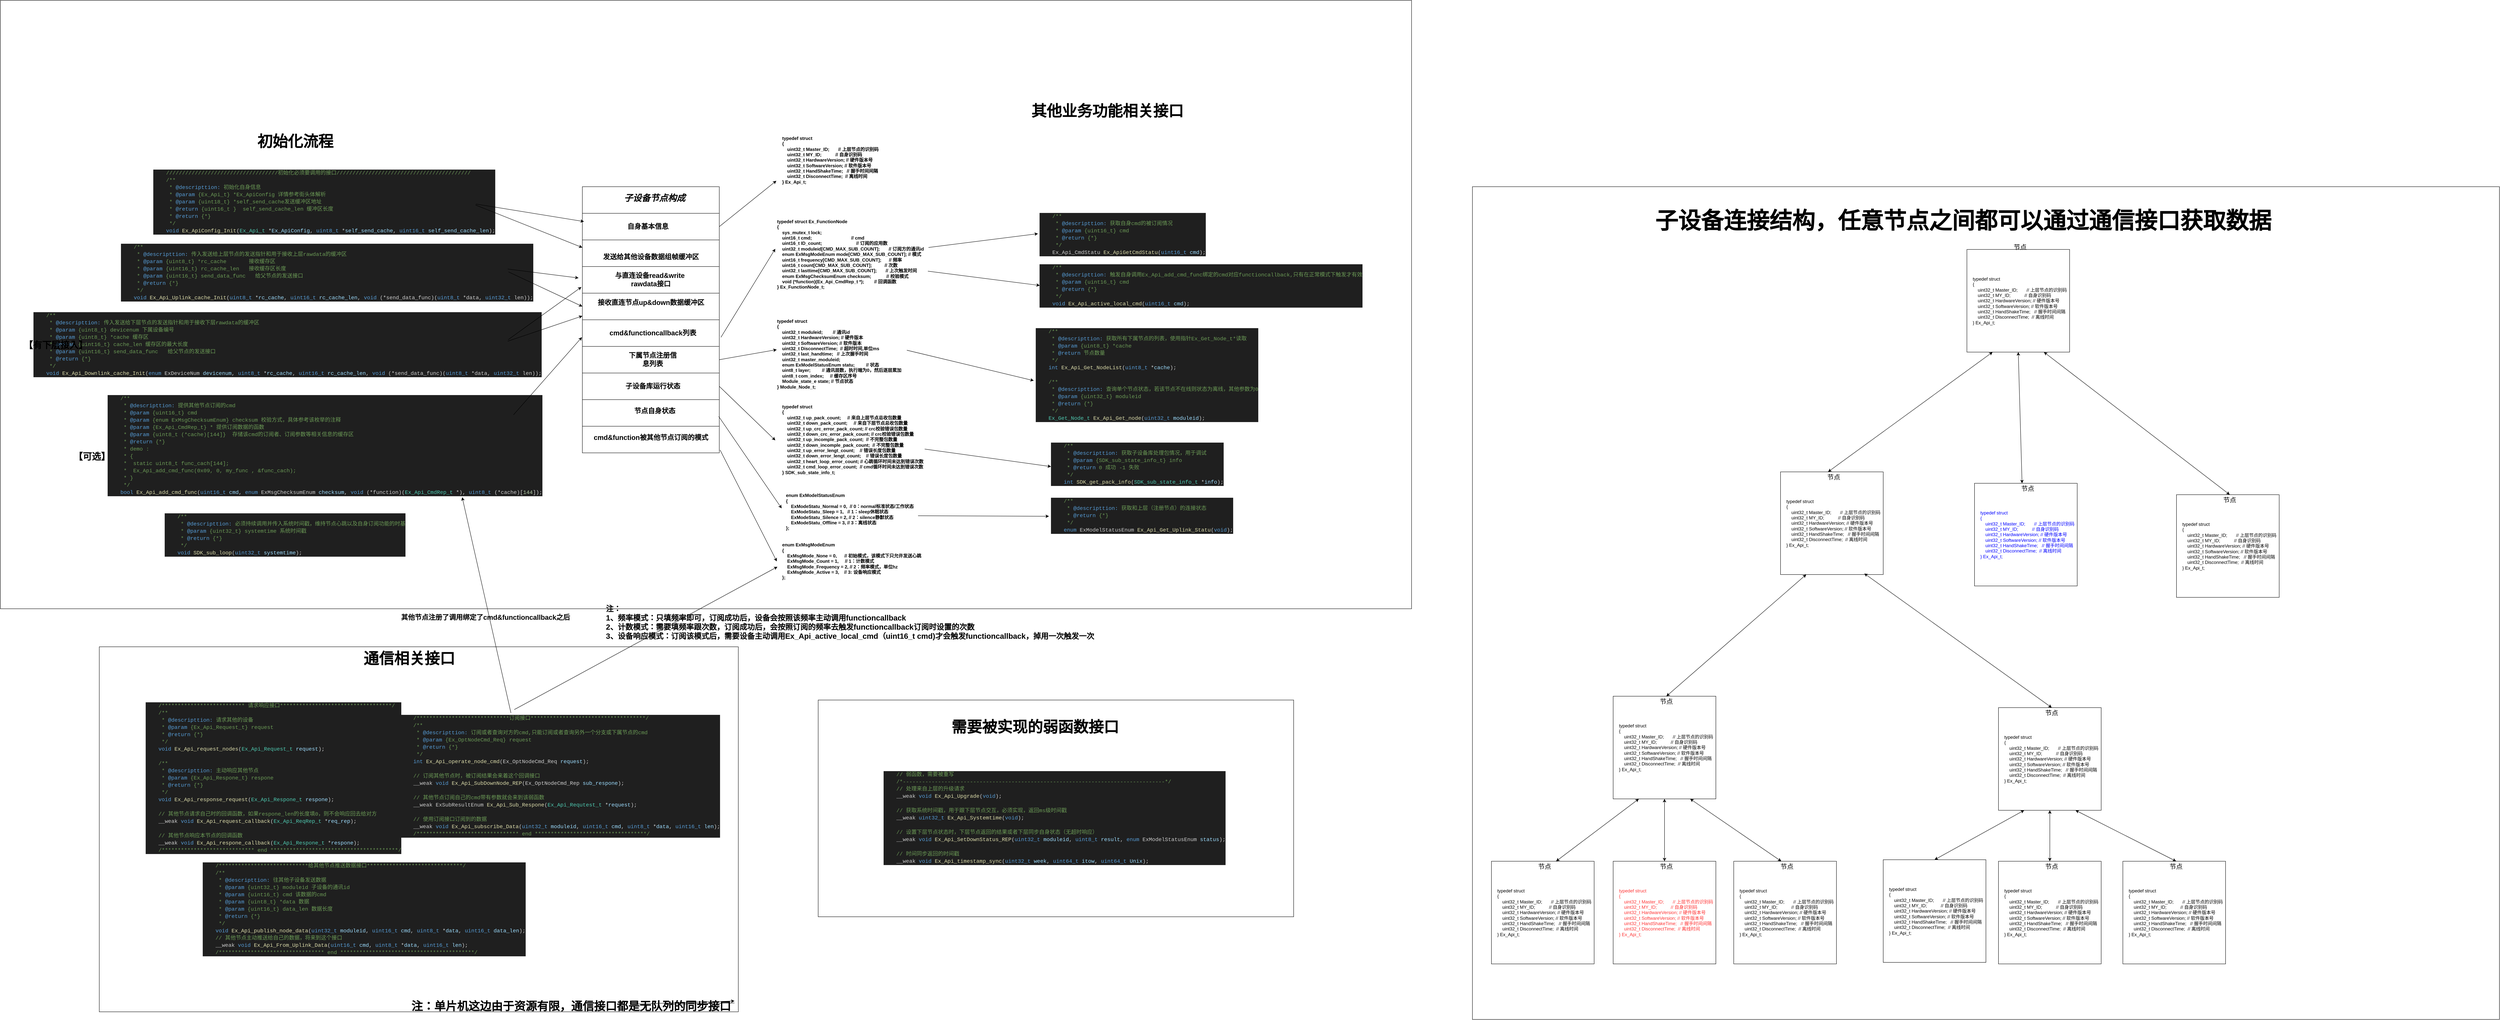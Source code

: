 <mxfile version="26.0.13">
  <diagram name="第 1 页" id="ZVLj4iOac9WPwyHm0ckP">
    <mxGraphModel dx="7426" dy="3289" grid="1" gridSize="10" guides="1" tooltips="1" connect="1" arrows="1" fold="1" page="1" pageScale="1" pageWidth="827" pageHeight="1169" math="0" shadow="0">
      <root>
        <mxCell id="0" />
        <mxCell id="1" parent="0" />
        <mxCell id="KKNS8De5CxTKTrktDygs-379" value="" style="rounded=0;whiteSpace=wrap;html=1;strokeColor=default;align=center;verticalAlign=top;fontFamily=Helvetica;fontSize=12;fontColor=default;fontStyle=1;fillColor=default;" vertex="1" parent="1">
          <mxGeometry x="-1090" y="1270" width="1250" height="570" as="geometry" />
        </mxCell>
        <mxCell id="KKNS8De5CxTKTrktDygs-374" value="" style="rounded=0;whiteSpace=wrap;html=1;strokeColor=default;align=center;verticalAlign=top;fontFamily=Helvetica;fontSize=12;fontColor=default;fontStyle=1;fillColor=default;" vertex="1" parent="1">
          <mxGeometry x="630" y="-80" width="2700" height="2190" as="geometry" />
        </mxCell>
        <mxCell id="KKNS8De5CxTKTrktDygs-343" value="" style="rounded=0;whiteSpace=wrap;html=1;strokeColor=default;align=center;verticalAlign=top;fontFamily=Helvetica;fontSize=12;fontColor=default;fontStyle=1;fillColor=default;" vertex="1" parent="1">
          <mxGeometry x="-3240" y="-570" width="3710" height="1600" as="geometry" />
        </mxCell>
        <mxCell id="KKNS8De5CxTKTrktDygs-311" value="" style="shape=table;startSize=0;container=1;collapsible=0;childLayout=tableLayout;strokeColor=default;align=center;verticalAlign=top;fontFamily=Helvetica;fontSize=12;fontColor=default;fontStyle=1;fillColor=default;" vertex="1" parent="1">
          <mxGeometry x="-1710" y="-80" width="360" height="700" as="geometry" />
        </mxCell>
        <mxCell id="KKNS8De5CxTKTrktDygs-330" style="shape=tableRow;horizontal=0;startSize=0;swimlaneHead=0;swimlaneBody=0;strokeColor=inherit;top=0;left=0;bottom=0;right=0;collapsible=0;dropTarget=0;fillColor=none;points=[[0,0.5],[1,0.5]];portConstraint=eastwest;align=center;verticalAlign=top;fontFamily=Helvetica;fontSize=12;fontColor=default;fontStyle=1;" vertex="1" parent="KKNS8De5CxTKTrktDygs-311">
          <mxGeometry width="360" height="70" as="geometry" />
        </mxCell>
        <mxCell id="KKNS8De5CxTKTrktDygs-331" style="shape=partialRectangle;html=1;whiteSpace=wrap;connectable=0;strokeColor=inherit;overflow=hidden;fillColor=none;top=0;left=0;bottom=0;right=0;pointerEvents=1;align=center;verticalAlign=top;fontFamily=Helvetica;fontSize=12;fontColor=default;fontStyle=1;" vertex="1" parent="KKNS8De5CxTKTrktDygs-330">
          <mxGeometry width="360" height="70" as="geometry">
            <mxRectangle width="360" height="70" as="alternateBounds" />
          </mxGeometry>
        </mxCell>
        <mxCell id="KKNS8De5CxTKTrktDygs-328" style="shape=tableRow;horizontal=0;startSize=0;swimlaneHead=0;swimlaneBody=0;strokeColor=inherit;top=0;left=0;bottom=0;right=0;collapsible=0;dropTarget=0;fillColor=none;points=[[0,0.5],[1,0.5]];portConstraint=eastwest;align=center;verticalAlign=top;fontFamily=Helvetica;fontSize=12;fontColor=default;fontStyle=1;" vertex="1" parent="KKNS8De5CxTKTrktDygs-311">
          <mxGeometry y="70" width="360" height="70" as="geometry" />
        </mxCell>
        <mxCell id="KKNS8De5CxTKTrktDygs-329" style="shape=partialRectangle;html=1;whiteSpace=wrap;connectable=0;strokeColor=inherit;overflow=hidden;fillColor=none;top=0;left=0;bottom=0;right=0;pointerEvents=1;align=center;verticalAlign=top;fontFamily=Helvetica;fontSize=12;fontColor=default;fontStyle=1;" vertex="1" parent="KKNS8De5CxTKTrktDygs-328">
          <mxGeometry width="360" height="70" as="geometry">
            <mxRectangle width="360" height="70" as="alternateBounds" />
          </mxGeometry>
        </mxCell>
        <mxCell id="KKNS8De5CxTKTrktDygs-326" style="shape=tableRow;horizontal=0;startSize=0;swimlaneHead=0;swimlaneBody=0;strokeColor=inherit;top=0;left=0;bottom=0;right=0;collapsible=0;dropTarget=0;fillColor=none;points=[[0,0.5],[1,0.5]];portConstraint=eastwest;align=center;verticalAlign=top;fontFamily=Helvetica;fontSize=12;fontColor=default;fontStyle=1;" vertex="1" parent="KKNS8De5CxTKTrktDygs-311">
          <mxGeometry y="140" width="360" height="70" as="geometry" />
        </mxCell>
        <mxCell id="KKNS8De5CxTKTrktDygs-327" style="shape=partialRectangle;html=1;whiteSpace=wrap;connectable=0;strokeColor=inherit;overflow=hidden;fillColor=none;top=0;left=0;bottom=0;right=0;pointerEvents=1;align=center;verticalAlign=top;fontFamily=Helvetica;fontSize=12;fontColor=default;fontStyle=1;" vertex="1" parent="KKNS8De5CxTKTrktDygs-326">
          <mxGeometry width="360" height="70" as="geometry">
            <mxRectangle width="360" height="70" as="alternateBounds" />
          </mxGeometry>
        </mxCell>
        <mxCell id="KKNS8De5CxTKTrktDygs-324" style="shape=tableRow;horizontal=0;startSize=0;swimlaneHead=0;swimlaneBody=0;strokeColor=inherit;top=0;left=0;bottom=0;right=0;collapsible=0;dropTarget=0;fillColor=none;points=[[0,0.5],[1,0.5]];portConstraint=eastwest;align=center;verticalAlign=top;fontFamily=Helvetica;fontSize=12;fontColor=default;fontStyle=1;" vertex="1" parent="KKNS8De5CxTKTrktDygs-311">
          <mxGeometry y="210" width="360" height="70" as="geometry" />
        </mxCell>
        <mxCell id="KKNS8De5CxTKTrktDygs-325" style="shape=partialRectangle;html=1;whiteSpace=wrap;connectable=0;strokeColor=inherit;overflow=hidden;fillColor=none;top=0;left=0;bottom=0;right=0;pointerEvents=1;align=center;verticalAlign=top;fontFamily=Helvetica;fontSize=12;fontColor=default;fontStyle=1;" vertex="1" parent="KKNS8De5CxTKTrktDygs-324">
          <mxGeometry width="360" height="70" as="geometry">
            <mxRectangle width="360" height="70" as="alternateBounds" />
          </mxGeometry>
        </mxCell>
        <mxCell id="KKNS8De5CxTKTrktDygs-312" value="" style="shape=tableRow;horizontal=0;startSize=0;swimlaneHead=0;swimlaneBody=0;strokeColor=inherit;top=0;left=0;bottom=0;right=0;collapsible=0;dropTarget=0;fillColor=none;points=[[0,0.5],[1,0.5]];portConstraint=eastwest;align=center;verticalAlign=top;fontFamily=Helvetica;fontSize=12;fontColor=default;fontStyle=1;" vertex="1" parent="KKNS8De5CxTKTrktDygs-311">
          <mxGeometry y="280" width="360" height="70" as="geometry" />
        </mxCell>
        <mxCell id="KKNS8De5CxTKTrktDygs-313" value="" style="shape=partialRectangle;html=1;whiteSpace=wrap;connectable=0;strokeColor=inherit;overflow=hidden;fillColor=none;top=0;left=0;bottom=0;right=0;pointerEvents=1;align=center;verticalAlign=top;fontFamily=Helvetica;fontSize=12;fontColor=default;fontStyle=1;" vertex="1" parent="KKNS8De5CxTKTrktDygs-312">
          <mxGeometry width="360" height="70" as="geometry">
            <mxRectangle width="360" height="70" as="alternateBounds" />
          </mxGeometry>
        </mxCell>
        <mxCell id="KKNS8De5CxTKTrktDygs-314" value="" style="shape=tableRow;horizontal=0;startSize=0;swimlaneHead=0;swimlaneBody=0;strokeColor=inherit;top=0;left=0;bottom=0;right=0;collapsible=0;dropTarget=0;fillColor=none;points=[[0,0.5],[1,0.5]];portConstraint=eastwest;align=center;verticalAlign=top;fontFamily=Helvetica;fontSize=12;fontColor=default;fontStyle=1;" vertex="1" parent="KKNS8De5CxTKTrktDygs-311">
          <mxGeometry y="350" width="360" height="70" as="geometry" />
        </mxCell>
        <mxCell id="KKNS8De5CxTKTrktDygs-315" value="" style="shape=partialRectangle;html=1;whiteSpace=wrap;connectable=0;strokeColor=inherit;overflow=hidden;fillColor=none;top=0;left=0;bottom=0;right=0;pointerEvents=1;align=center;verticalAlign=top;fontFamily=Helvetica;fontSize=12;fontColor=default;fontStyle=1;" vertex="1" parent="KKNS8De5CxTKTrktDygs-314">
          <mxGeometry width="360" height="70" as="geometry">
            <mxRectangle width="360" height="70" as="alternateBounds" />
          </mxGeometry>
        </mxCell>
        <mxCell id="KKNS8De5CxTKTrktDygs-316" value="" style="shape=tableRow;horizontal=0;startSize=0;swimlaneHead=0;swimlaneBody=0;strokeColor=inherit;top=0;left=0;bottom=0;right=0;collapsible=0;dropTarget=0;fillColor=none;points=[[0,0.5],[1,0.5]];portConstraint=eastwest;align=center;verticalAlign=top;fontFamily=Helvetica;fontSize=12;fontColor=default;fontStyle=1;" vertex="1" parent="KKNS8De5CxTKTrktDygs-311">
          <mxGeometry y="420" width="360" height="70" as="geometry" />
        </mxCell>
        <mxCell id="KKNS8De5CxTKTrktDygs-317" value="" style="shape=partialRectangle;html=1;whiteSpace=wrap;connectable=0;strokeColor=inherit;overflow=hidden;fillColor=none;top=0;left=0;bottom=0;right=0;pointerEvents=1;align=center;verticalAlign=top;fontFamily=Helvetica;fontSize=12;fontColor=default;fontStyle=1;" vertex="1" parent="KKNS8De5CxTKTrktDygs-316">
          <mxGeometry width="360" height="70" as="geometry">
            <mxRectangle width="360" height="70" as="alternateBounds" />
          </mxGeometry>
        </mxCell>
        <mxCell id="KKNS8De5CxTKTrktDygs-318" value="" style="shape=tableRow;horizontal=0;startSize=0;swimlaneHead=0;swimlaneBody=0;strokeColor=inherit;top=0;left=0;bottom=0;right=0;collapsible=0;dropTarget=0;fillColor=none;points=[[0,0.5],[1,0.5]];portConstraint=eastwest;align=center;verticalAlign=top;fontFamily=Helvetica;fontSize=12;fontColor=default;fontStyle=1;" vertex="1" parent="KKNS8De5CxTKTrktDygs-311">
          <mxGeometry y="490" width="360" height="70" as="geometry" />
        </mxCell>
        <mxCell id="KKNS8De5CxTKTrktDygs-319" value="" style="shape=partialRectangle;html=1;whiteSpace=wrap;connectable=0;strokeColor=inherit;overflow=hidden;fillColor=none;top=0;left=0;bottom=0;right=0;pointerEvents=1;align=center;verticalAlign=top;fontFamily=Helvetica;fontSize=12;fontColor=default;fontStyle=1;" vertex="1" parent="KKNS8De5CxTKTrktDygs-318">
          <mxGeometry width="360" height="70" as="geometry">
            <mxRectangle width="360" height="70" as="alternateBounds" />
          </mxGeometry>
        </mxCell>
        <mxCell id="KKNS8De5CxTKTrktDygs-320" value="" style="shape=tableRow;horizontal=0;startSize=0;swimlaneHead=0;swimlaneBody=0;strokeColor=inherit;top=0;left=0;bottom=0;right=0;collapsible=0;dropTarget=0;fillColor=none;points=[[0,0.5],[1,0.5]];portConstraint=eastwest;align=center;verticalAlign=top;fontFamily=Helvetica;fontSize=12;fontColor=default;fontStyle=1;" vertex="1" parent="KKNS8De5CxTKTrktDygs-311">
          <mxGeometry y="560" width="360" height="70" as="geometry" />
        </mxCell>
        <mxCell id="KKNS8De5CxTKTrktDygs-321" value="" style="shape=partialRectangle;html=1;whiteSpace=wrap;connectable=0;strokeColor=inherit;overflow=hidden;fillColor=none;top=0;left=0;bottom=0;right=0;pointerEvents=1;align=center;verticalAlign=top;fontFamily=Helvetica;fontSize=12;fontColor=default;fontStyle=1;" vertex="1" parent="KKNS8De5CxTKTrktDygs-320">
          <mxGeometry width="360" height="70" as="geometry">
            <mxRectangle width="360" height="70" as="alternateBounds" />
          </mxGeometry>
        </mxCell>
        <mxCell id="KKNS8De5CxTKTrktDygs-349" style="shape=tableRow;horizontal=0;startSize=0;swimlaneHead=0;swimlaneBody=0;strokeColor=inherit;top=0;left=0;bottom=0;right=0;collapsible=0;dropTarget=0;fillColor=none;points=[[0,0.5],[1,0.5]];portConstraint=eastwest;align=center;verticalAlign=top;fontFamily=Helvetica;fontSize=12;fontColor=default;fontStyle=1;" vertex="1" parent="KKNS8De5CxTKTrktDygs-311">
          <mxGeometry y="630" width="360" height="70" as="geometry" />
        </mxCell>
        <mxCell id="KKNS8De5CxTKTrktDygs-350" style="shape=partialRectangle;html=1;whiteSpace=wrap;connectable=0;strokeColor=inherit;overflow=hidden;fillColor=none;top=0;left=0;bottom=0;right=0;pointerEvents=1;align=center;verticalAlign=top;fontFamily=Helvetica;fontSize=12;fontColor=default;fontStyle=1;" vertex="1" parent="KKNS8De5CxTKTrktDygs-349">
          <mxGeometry width="360" height="70" as="geometry">
            <mxRectangle width="360" height="70" as="alternateBounds" />
          </mxGeometry>
        </mxCell>
        <mxCell id="KKNS8De5CxTKTrktDygs-255" value="" style="rounded=0;whiteSpace=wrap;html=1;strokeColor=default;align=center;verticalAlign=top;fontFamily=Helvetica;fontSize=12;fontColor=default;fontStyle=1;fillColor=default;" vertex="1" parent="1">
          <mxGeometry x="-2980" y="1130" width="1680" height="960" as="geometry" />
        </mxCell>
        <mxCell id="KKNS8De5CxTKTrktDygs-10" value="" style="group" vertex="1" connectable="0" parent="1">
          <mxGeometry x="1930" y="85" width="270" height="270" as="geometry" />
        </mxCell>
        <mxCell id="KKNS8De5CxTKTrktDygs-12" value="" style="group" vertex="1" connectable="0" parent="KKNS8De5CxTKTrktDygs-10">
          <mxGeometry width="270" height="270" as="geometry" />
        </mxCell>
        <mxCell id="KKNS8De5CxTKTrktDygs-6" value="&lt;div&gt;&lt;span style=&quot;font-size: 12px;&quot;&gt;&amp;nbsp; &amp;nbsp; typedef struct&lt;/span&gt;&lt;/div&gt;&lt;div&gt;&lt;span style=&quot;font-size: 12px;&quot;&gt;&amp;nbsp; &amp;nbsp; {&lt;/span&gt;&lt;/div&gt;&lt;div&gt;&lt;span style=&quot;font-size: 12px;&quot;&gt;&amp;nbsp; &amp;nbsp; &amp;nbsp; &amp;nbsp; uint32_t Master_ID;&amp;nbsp; &amp;nbsp; &amp;nbsp; &amp;nbsp;// 上层节点的识别码&lt;/span&gt;&lt;/div&gt;&lt;div&gt;&lt;span style=&quot;font-size: 12px;&quot;&gt;&amp;nbsp; &amp;nbsp; &amp;nbsp; &amp;nbsp; uint32_t MY_ID;&amp;nbsp; &amp;nbsp; &amp;nbsp; &amp;nbsp; &amp;nbsp; &amp;nbsp;// 自身识别码&lt;/span&gt;&lt;/div&gt;&lt;div&gt;&lt;span style=&quot;font-size: 12px;&quot;&gt;&amp;nbsp; &amp;nbsp; &amp;nbsp; &amp;nbsp; uint32_t HardwareVersion; // 硬件版本号&lt;/span&gt;&lt;/div&gt;&lt;div&gt;&lt;span style=&quot;font-size: 12px;&quot;&gt;&amp;nbsp; &amp;nbsp; &amp;nbsp; &amp;nbsp; uint32_t SoftwareVersion; // 软件版本号&lt;/span&gt;&lt;/div&gt;&lt;div&gt;&lt;span style=&quot;font-size: 12px;&quot;&gt;&amp;nbsp; &amp;nbsp; &amp;nbsp; &amp;nbsp; uint32_t HandShakeTime;&amp;nbsp; &amp;nbsp;// 握手时间间隔&lt;/span&gt;&lt;/div&gt;&lt;div&gt;&lt;span style=&quot;font-size: 12px;&quot;&gt;&amp;nbsp; &amp;nbsp; &amp;nbsp; &amp;nbsp; uint32_t DisconnectTime;&amp;nbsp; // 离线时间&lt;/span&gt;&lt;/div&gt;&lt;div&gt;&lt;span style=&quot;font-size: 12px;&quot;&gt;&amp;nbsp; &amp;nbsp; } Ex_Api_t;&lt;/span&gt;&lt;/div&gt;" style="whiteSpace=wrap;html=1;aspect=fixed;strokeColor=default;align=left;verticalAlign=middle;fontFamily=Helvetica;fontSize=12;fontColor=default;fillColor=default;" vertex="1" parent="KKNS8De5CxTKTrktDygs-12">
          <mxGeometry width="270" height="270" as="geometry" />
        </mxCell>
        <mxCell id="KKNS8De5CxTKTrktDygs-8" value="&lt;font style=&quot;font-size: 17px;&quot;&gt;节点&lt;/font&gt;" style="text;html=1;align=center;verticalAlign=middle;whiteSpace=wrap;rounded=0;fontFamily=Helvetica;fontSize=12;fontColor=default;" vertex="1" parent="KKNS8De5CxTKTrktDygs-12">
          <mxGeometry x="90" y="-10" width="100" height="10" as="geometry" />
        </mxCell>
        <mxCell id="KKNS8De5CxTKTrktDygs-13" value="" style="group" vertex="1" connectable="0" parent="1">
          <mxGeometry x="1440" y="670" width="270" height="270" as="geometry" />
        </mxCell>
        <mxCell id="KKNS8De5CxTKTrktDygs-14" value="" style="group" vertex="1" connectable="0" parent="KKNS8De5CxTKTrktDygs-13">
          <mxGeometry width="270" height="270" as="geometry" />
        </mxCell>
        <mxCell id="KKNS8De5CxTKTrktDygs-15" value="&lt;div&gt;&lt;span style=&quot;font-size: 12px;&quot;&gt;&amp;nbsp; &amp;nbsp; typedef struct&lt;/span&gt;&lt;/div&gt;&lt;div&gt;&lt;span style=&quot;font-size: 12px;&quot;&gt;&amp;nbsp; &amp;nbsp; {&lt;/span&gt;&lt;/div&gt;&lt;div&gt;&lt;span style=&quot;font-size: 12px;&quot;&gt;&amp;nbsp; &amp;nbsp; &amp;nbsp; &amp;nbsp; uint32_t Master_ID;&amp;nbsp; &amp;nbsp; &amp;nbsp; &amp;nbsp;// 上层节点的识别码&lt;/span&gt;&lt;/div&gt;&lt;div&gt;&lt;span style=&quot;font-size: 12px;&quot;&gt;&amp;nbsp; &amp;nbsp; &amp;nbsp; &amp;nbsp; uint32_t MY_ID;&amp;nbsp; &amp;nbsp; &amp;nbsp; &amp;nbsp; &amp;nbsp; &amp;nbsp;// 自身识别码&lt;/span&gt;&lt;/div&gt;&lt;div&gt;&lt;span style=&quot;font-size: 12px;&quot;&gt;&amp;nbsp; &amp;nbsp; &amp;nbsp; &amp;nbsp; uint32_t HardwareVersion; // 硬件版本号&lt;/span&gt;&lt;/div&gt;&lt;div&gt;&lt;span style=&quot;font-size: 12px;&quot;&gt;&amp;nbsp; &amp;nbsp; &amp;nbsp; &amp;nbsp; uint32_t SoftwareVersion; // 软件版本号&lt;/span&gt;&lt;/div&gt;&lt;div&gt;&lt;span style=&quot;font-size: 12px;&quot;&gt;&amp;nbsp; &amp;nbsp; &amp;nbsp; &amp;nbsp; uint32_t HandShakeTime;&amp;nbsp; &amp;nbsp;// 握手时间间隔&lt;/span&gt;&lt;/div&gt;&lt;div&gt;&lt;span style=&quot;font-size: 12px;&quot;&gt;&amp;nbsp; &amp;nbsp; &amp;nbsp; &amp;nbsp; uint32_t DisconnectTime;&amp;nbsp; // 离线时间&lt;/span&gt;&lt;/div&gt;&lt;div&gt;&lt;span style=&quot;font-size: 12px;&quot;&gt;&amp;nbsp; &amp;nbsp; } Ex_Api_t;&lt;/span&gt;&lt;/div&gt;" style="whiteSpace=wrap;html=1;aspect=fixed;strokeColor=default;align=left;verticalAlign=middle;fontFamily=Helvetica;fontSize=12;fontColor=default;fillColor=default;" vertex="1" parent="KKNS8De5CxTKTrktDygs-14">
          <mxGeometry width="270" height="270" as="geometry" />
        </mxCell>
        <mxCell id="KKNS8De5CxTKTrktDygs-16" value="&lt;font style=&quot;font-size: 17px;&quot;&gt;节点&lt;/font&gt;" style="text;html=1;align=center;verticalAlign=middle;whiteSpace=wrap;rounded=0;fontFamily=Helvetica;fontSize=12;fontColor=default;" vertex="1" parent="KKNS8De5CxTKTrktDygs-14">
          <mxGeometry x="110" width="60" height="30" as="geometry" />
        </mxCell>
        <mxCell id="KKNS8De5CxTKTrktDygs-32" value="" style="endArrow=classic;startArrow=classic;html=1;rounded=0;fontFamily=Helvetica;fontSize=12;fontColor=default;exitX=0.25;exitY=0;exitDx=0;exitDy=0;entryX=0.25;entryY=1;entryDx=0;entryDy=0;" edge="1" parent="1" source="KKNS8De5CxTKTrktDygs-16" target="KKNS8De5CxTKTrktDygs-6">
          <mxGeometry width="50" height="50" relative="1" as="geometry">
            <mxPoint x="1690" y="680" as="sourcePoint" />
            <mxPoint x="1740" y="630" as="targetPoint" />
            <Array as="points" />
          </mxGeometry>
        </mxCell>
        <mxCell id="KKNS8De5CxTKTrktDygs-33" value="" style="group" vertex="1" connectable="0" parent="1">
          <mxGeometry x="2481" y="730" width="270" height="270" as="geometry" />
        </mxCell>
        <mxCell id="KKNS8De5CxTKTrktDygs-34" value="" style="group" vertex="1" connectable="0" parent="KKNS8De5CxTKTrktDygs-33">
          <mxGeometry width="270" height="270" as="geometry" />
        </mxCell>
        <mxCell id="KKNS8De5CxTKTrktDygs-35" value="&lt;div&gt;&lt;span style=&quot;font-size: 12px;&quot;&gt;&amp;nbsp; &amp;nbsp; typedef struct&lt;/span&gt;&lt;/div&gt;&lt;div&gt;&lt;span style=&quot;font-size: 12px;&quot;&gt;&amp;nbsp; &amp;nbsp; {&lt;/span&gt;&lt;/div&gt;&lt;div&gt;&lt;span style=&quot;font-size: 12px;&quot;&gt;&amp;nbsp; &amp;nbsp; &amp;nbsp; &amp;nbsp; uint32_t Master_ID;&amp;nbsp; &amp;nbsp; &amp;nbsp; &amp;nbsp;// 上层节点的识别码&lt;/span&gt;&lt;/div&gt;&lt;div&gt;&lt;span style=&quot;font-size: 12px;&quot;&gt;&amp;nbsp; &amp;nbsp; &amp;nbsp; &amp;nbsp; uint32_t MY_ID;&amp;nbsp; &amp;nbsp; &amp;nbsp; &amp;nbsp; &amp;nbsp; &amp;nbsp;// 自身识别码&lt;/span&gt;&lt;/div&gt;&lt;div&gt;&lt;span style=&quot;font-size: 12px;&quot;&gt;&amp;nbsp; &amp;nbsp; &amp;nbsp; &amp;nbsp; uint32_t HardwareVersion; // 硬件版本号&lt;/span&gt;&lt;/div&gt;&lt;div&gt;&lt;span style=&quot;font-size: 12px;&quot;&gt;&amp;nbsp; &amp;nbsp; &amp;nbsp; &amp;nbsp; uint32_t SoftwareVersion; // 软件版本号&lt;/span&gt;&lt;/div&gt;&lt;div&gt;&lt;span style=&quot;font-size: 12px;&quot;&gt;&amp;nbsp; &amp;nbsp; &amp;nbsp; &amp;nbsp; uint32_t HandShakeTime;&amp;nbsp; &amp;nbsp;// 握手时间间隔&lt;/span&gt;&lt;/div&gt;&lt;div&gt;&lt;span style=&quot;font-size: 12px;&quot;&gt;&amp;nbsp; &amp;nbsp; &amp;nbsp; &amp;nbsp; uint32_t DisconnectTime;&amp;nbsp; // 离线时间&lt;/span&gt;&lt;/div&gt;&lt;div&gt;&lt;span style=&quot;font-size: 12px;&quot;&gt;&amp;nbsp; &amp;nbsp; } Ex_Api_t;&lt;/span&gt;&lt;/div&gt;" style="whiteSpace=wrap;html=1;aspect=fixed;strokeColor=default;align=left;verticalAlign=middle;fontFamily=Helvetica;fontSize=12;fontColor=default;fillColor=default;" vertex="1" parent="KKNS8De5CxTKTrktDygs-34">
          <mxGeometry width="270" height="270" as="geometry" />
        </mxCell>
        <mxCell id="KKNS8De5CxTKTrktDygs-36" value="&lt;font style=&quot;font-size: 17px;&quot;&gt;节点&lt;/font&gt;" style="text;html=1;align=center;verticalAlign=middle;whiteSpace=wrap;rounded=0;fontFamily=Helvetica;fontSize=12;fontColor=default;" vertex="1" parent="KKNS8De5CxTKTrktDygs-34">
          <mxGeometry x="110" width="60" height="30" as="geometry" />
        </mxCell>
        <mxCell id="KKNS8De5CxTKTrktDygs-42" value="" style="endArrow=classic;startArrow=classic;html=1;rounded=0;fontFamily=Helvetica;fontSize=12;fontColor=default;exitX=0.25;exitY=0;exitDx=0;exitDy=0;entryX=0.5;entryY=1;entryDx=0;entryDy=0;" edge="1" parent="1" source="KKNS8De5CxTKTrktDygs-373" target="KKNS8De5CxTKTrktDygs-6">
          <mxGeometry width="50" height="50" relative="1" as="geometry">
            <mxPoint x="2080" y="695" as="sourcePoint" />
            <mxPoint x="1907" y="350" as="targetPoint" />
          </mxGeometry>
        </mxCell>
        <mxCell id="KKNS8De5CxTKTrktDygs-44" value="" style="endArrow=classic;startArrow=classic;html=1;rounded=0;fontFamily=Helvetica;fontSize=12;fontColor=default;entryX=0.75;entryY=1;entryDx=0;entryDy=0;exitX=0.5;exitY=0;exitDx=0;exitDy=0;" edge="1" parent="1" source="KKNS8De5CxTKTrktDygs-36" target="KKNS8De5CxTKTrktDygs-6">
          <mxGeometry width="50" height="50" relative="1" as="geometry">
            <mxPoint x="2037" y="540" as="sourcePoint" />
            <mxPoint x="2087" y="490" as="targetPoint" />
          </mxGeometry>
        </mxCell>
        <mxCell id="KKNS8De5CxTKTrktDygs-66" value="" style="group" vertex="1" connectable="0" parent="1">
          <mxGeometry x="1000" y="1260" width="270" height="270" as="geometry" />
        </mxCell>
        <mxCell id="KKNS8De5CxTKTrktDygs-67" value="" style="group" vertex="1" connectable="0" parent="KKNS8De5CxTKTrktDygs-66">
          <mxGeometry width="270" height="270" as="geometry" />
        </mxCell>
        <mxCell id="KKNS8De5CxTKTrktDygs-68" value="&lt;div&gt;&lt;span style=&quot;font-size: 12px;&quot;&gt;&amp;nbsp; &amp;nbsp; typedef struct&lt;/span&gt;&lt;/div&gt;&lt;div&gt;&lt;span style=&quot;font-size: 12px;&quot;&gt;&amp;nbsp; &amp;nbsp; {&lt;/span&gt;&lt;/div&gt;&lt;div&gt;&lt;span style=&quot;font-size: 12px;&quot;&gt;&amp;nbsp; &amp;nbsp; &amp;nbsp; &amp;nbsp; uint32_t Master_ID;&amp;nbsp; &amp;nbsp; &amp;nbsp; &amp;nbsp;// 上层节点的识别码&lt;/span&gt;&lt;/div&gt;&lt;div&gt;&lt;span style=&quot;font-size: 12px;&quot;&gt;&amp;nbsp; &amp;nbsp; &amp;nbsp; &amp;nbsp; uint32_t MY_ID;&amp;nbsp; &amp;nbsp; &amp;nbsp; &amp;nbsp; &amp;nbsp; &amp;nbsp;// 自身识别码&lt;/span&gt;&lt;/div&gt;&lt;div&gt;&lt;span style=&quot;font-size: 12px;&quot;&gt;&amp;nbsp; &amp;nbsp; &amp;nbsp; &amp;nbsp; uint32_t HardwareVersion; // 硬件版本号&lt;/span&gt;&lt;/div&gt;&lt;div&gt;&lt;span style=&quot;font-size: 12px;&quot;&gt;&amp;nbsp; &amp;nbsp; &amp;nbsp; &amp;nbsp; uint32_t SoftwareVersion; // 软件版本号&lt;/span&gt;&lt;/div&gt;&lt;div&gt;&lt;span style=&quot;font-size: 12px;&quot;&gt;&amp;nbsp; &amp;nbsp; &amp;nbsp; &amp;nbsp; uint32_t HandShakeTime;&amp;nbsp; &amp;nbsp;// 握手时间间隔&lt;/span&gt;&lt;/div&gt;&lt;div&gt;&lt;span style=&quot;font-size: 12px;&quot;&gt;&amp;nbsp; &amp;nbsp; &amp;nbsp; &amp;nbsp; uint32_t DisconnectTime;&amp;nbsp; // 离线时间&lt;/span&gt;&lt;/div&gt;&lt;div&gt;&lt;span style=&quot;font-size: 12px;&quot;&gt;&amp;nbsp; &amp;nbsp; } Ex_Api_t;&lt;/span&gt;&lt;/div&gt;" style="whiteSpace=wrap;html=1;aspect=fixed;strokeColor=default;align=left;verticalAlign=middle;fontFamily=Helvetica;fontSize=12;fontColor=default;fillColor=default;" vertex="1" parent="KKNS8De5CxTKTrktDygs-67">
          <mxGeometry width="270" height="270" as="geometry" />
        </mxCell>
        <mxCell id="KKNS8De5CxTKTrktDygs-69" value="&lt;font style=&quot;font-size: 17px;&quot;&gt;节点&lt;/font&gt;" style="text;html=1;align=center;verticalAlign=middle;whiteSpace=wrap;rounded=0;fontFamily=Helvetica;fontSize=12;fontColor=default;" vertex="1" parent="KKNS8De5CxTKTrktDygs-67">
          <mxGeometry x="90" width="100" height="30" as="geometry" />
        </mxCell>
        <mxCell id="KKNS8De5CxTKTrktDygs-74" value="" style="endArrow=classic;startArrow=classic;html=1;rounded=0;fontFamily=Helvetica;fontSize=12;fontColor=default;exitX=1;exitY=0;exitDx=0;exitDy=0;entryX=0.25;entryY=1;entryDx=0;entryDy=0;" edge="1" parent="1" source="KKNS8De5CxTKTrktDygs-369" target="KKNS8De5CxTKTrktDygs-68">
          <mxGeometry width="50" height="50" relative="1" as="geometry">
            <mxPoint x="815" y="1694" as="sourcePoint" />
            <mxPoint x="1180" y="1580" as="targetPoint" />
            <Array as="points" />
          </mxGeometry>
        </mxCell>
        <mxCell id="KKNS8De5CxTKTrktDygs-79" value="" style="group;" vertex="1" connectable="0" parent="1">
          <mxGeometry x="1000" y="1694" width="270" height="270" as="geometry" />
        </mxCell>
        <mxCell id="KKNS8De5CxTKTrktDygs-80" value="" style="group" vertex="1" connectable="0" parent="KKNS8De5CxTKTrktDygs-79">
          <mxGeometry width="270" height="270" as="geometry" />
        </mxCell>
        <mxCell id="KKNS8De5CxTKTrktDygs-81" value="&lt;div&gt;&lt;span style=&quot;font-size: 12px; background-color: light-dark(#ffffff, var(--ge-dark-color, #121212));&quot;&gt;&lt;font style=&quot;color: rgb(255, 51, 51);&quot;&gt;&amp;nbsp; &amp;nbsp; typedef struct&lt;/font&gt;&lt;/span&gt;&lt;/div&gt;&lt;div&gt;&lt;span style=&quot;font-size: 12px; background-color: light-dark(#ffffff, var(--ge-dark-color, #121212));&quot;&gt;&lt;font style=&quot;color: rgb(255, 51, 51);&quot;&gt;&amp;nbsp; &amp;nbsp; {&lt;/font&gt;&lt;/span&gt;&lt;/div&gt;&lt;div&gt;&lt;span style=&quot;font-size: 12px; background-color: light-dark(#ffffff, var(--ge-dark-color, #121212));&quot;&gt;&lt;font style=&quot;color: rgb(255, 51, 51);&quot;&gt;&amp;nbsp; &amp;nbsp; &amp;nbsp; &amp;nbsp; uint32_t Master_ID;&amp;nbsp; &amp;nbsp; &amp;nbsp; &amp;nbsp;// 上层节点的识别码&lt;/font&gt;&lt;/span&gt;&lt;/div&gt;&lt;div&gt;&lt;span style=&quot;font-size: 12px; background-color: light-dark(#ffffff, var(--ge-dark-color, #121212));&quot;&gt;&lt;font style=&quot;color: rgb(255, 51, 51);&quot;&gt;&amp;nbsp; &amp;nbsp; &amp;nbsp; &amp;nbsp; uint32_t MY_ID;&amp;nbsp; &amp;nbsp; &amp;nbsp; &amp;nbsp; &amp;nbsp; &amp;nbsp;// 自身识别码&lt;/font&gt;&lt;/span&gt;&lt;/div&gt;&lt;div&gt;&lt;span style=&quot;font-size: 12px; background-color: light-dark(#ffffff, var(--ge-dark-color, #121212));&quot;&gt;&lt;font style=&quot;color: rgb(255, 51, 51);&quot;&gt;&amp;nbsp; &amp;nbsp; &amp;nbsp; &amp;nbsp; uint32_t HardwareVersion; // 硬件版本号&lt;/font&gt;&lt;/span&gt;&lt;/div&gt;&lt;div&gt;&lt;span style=&quot;font-size: 12px; background-color: light-dark(#ffffff, var(--ge-dark-color, #121212));&quot;&gt;&lt;font style=&quot;color: rgb(255, 51, 51);&quot;&gt;&amp;nbsp; &amp;nbsp; &amp;nbsp; &amp;nbsp; uint32_t SoftwareVersion; // 软件版本号&lt;/font&gt;&lt;/span&gt;&lt;/div&gt;&lt;div&gt;&lt;span style=&quot;font-size: 12px; background-color: light-dark(#ffffff, var(--ge-dark-color, #121212));&quot;&gt;&lt;font style=&quot;color: rgb(255, 51, 51);&quot;&gt;&amp;nbsp; &amp;nbsp; &amp;nbsp; &amp;nbsp; uint32_t HandShakeTime;&amp;nbsp; &amp;nbsp;// 握手时间间隔&lt;/font&gt;&lt;/span&gt;&lt;/div&gt;&lt;div&gt;&lt;span style=&quot;font-size: 12px; background-color: light-dark(#ffffff, var(--ge-dark-color, #121212));&quot;&gt;&lt;font style=&quot;color: rgb(255, 51, 51);&quot;&gt;&amp;nbsp; &amp;nbsp; &amp;nbsp; &amp;nbsp; uint32_t DisconnectTime;&amp;nbsp; // 离线时间&lt;/font&gt;&lt;/span&gt;&lt;/div&gt;&lt;div&gt;&lt;span style=&quot;font-size: 12px; background-color: light-dark(#ffffff, var(--ge-dark-color, #121212));&quot;&gt;&lt;font style=&quot;color: rgb(255, 51, 51);&quot;&gt;&amp;nbsp; &amp;nbsp; } Ex_Api_t;&lt;/font&gt;&lt;/span&gt;&lt;/div&gt;" style="whiteSpace=wrap;html=1;aspect=fixed;strokeColor=default;align=left;verticalAlign=middle;fontFamily=Helvetica;fontSize=12;fontColor=default;fillColor=default;" vertex="1" parent="KKNS8De5CxTKTrktDygs-80">
          <mxGeometry width="270" height="270" as="geometry" />
        </mxCell>
        <mxCell id="KKNS8De5CxTKTrktDygs-82" value="&lt;font style=&quot;font-size: 17px;&quot;&gt;节点&lt;/font&gt;" style="text;html=1;align=center;verticalAlign=middle;whiteSpace=wrap;rounded=0;fontFamily=Helvetica;fontSize=12;fontColor=default;" vertex="1" parent="KKNS8De5CxTKTrktDygs-80">
          <mxGeometry x="110" width="60" height="30" as="geometry" />
        </mxCell>
        <mxCell id="KKNS8De5CxTKTrktDygs-83" value="" style="endArrow=classic;startArrow=classic;html=1;rounded=0;fontFamily=Helvetica;fontSize=12;fontColor=default;exitX=0.5;exitY=0;exitDx=0;exitDy=0;entryX=0.5;entryY=1;entryDx=0;entryDy=0;" edge="1" parent="1" source="KKNS8De5CxTKTrktDygs-81" target="KKNS8De5CxTKTrktDygs-68">
          <mxGeometry width="50" height="50" relative="1" as="geometry">
            <mxPoint x="1130" y="1740" as="sourcePoint" />
            <mxPoint x="1000" y="1550" as="targetPoint" />
          </mxGeometry>
        </mxCell>
        <mxCell id="KKNS8De5CxTKTrktDygs-84" value="" style="endArrow=classic;startArrow=classic;html=1;rounded=0;fontFamily=Helvetica;fontSize=12;fontColor=default;entryX=0.75;entryY=1;entryDx=0;entryDy=0;exitX=0.25;exitY=0;exitDx=0;exitDy=0;" edge="1" parent="1" source="KKNS8De5CxTKTrktDygs-176" target="KKNS8De5CxTKTrktDygs-68">
          <mxGeometry width="50" height="50" relative="1" as="geometry">
            <mxPoint x="1465" y="1694" as="sourcePoint" />
            <mxPoint x="1180" y="1690" as="targetPoint" />
          </mxGeometry>
        </mxCell>
        <mxCell id="KKNS8De5CxTKTrktDygs-85" value="" style="endArrow=classic;startArrow=classic;html=1;rounded=0;fontFamily=Helvetica;fontSize=12;fontColor=default;exitX=0.5;exitY=0;exitDx=0;exitDy=0;entryX=0.25;entryY=1;entryDx=0;entryDy=0;" edge="1" parent="1" source="KKNS8De5CxTKTrktDygs-69" target="KKNS8De5CxTKTrktDygs-15">
          <mxGeometry width="50" height="50" relative="1" as="geometry">
            <mxPoint x="670" y="1259" as="sourcePoint" />
            <mxPoint x="910" y="1030" as="targetPoint" />
          </mxGeometry>
        </mxCell>
        <mxCell id="KKNS8De5CxTKTrktDygs-86" value="" style="group" vertex="1" connectable="0" parent="1">
          <mxGeometry x="2013" y="1290" width="270" height="270" as="geometry" />
        </mxCell>
        <mxCell id="KKNS8De5CxTKTrktDygs-87" value="" style="group" vertex="1" connectable="0" parent="KKNS8De5CxTKTrktDygs-86">
          <mxGeometry width="270" height="270" as="geometry" />
        </mxCell>
        <mxCell id="KKNS8De5CxTKTrktDygs-88" value="&lt;div&gt;&lt;span style=&quot;font-size: 12px;&quot;&gt;&amp;nbsp; &amp;nbsp; typedef struct&lt;/span&gt;&lt;/div&gt;&lt;div&gt;&lt;span style=&quot;font-size: 12px;&quot;&gt;&amp;nbsp; &amp;nbsp; {&lt;/span&gt;&lt;/div&gt;&lt;div&gt;&lt;span style=&quot;font-size: 12px;&quot;&gt;&amp;nbsp; &amp;nbsp; &amp;nbsp; &amp;nbsp; uint32_t Master_ID;&amp;nbsp; &amp;nbsp; &amp;nbsp; &amp;nbsp;// 上层节点的识别码&lt;/span&gt;&lt;/div&gt;&lt;div&gt;&lt;span style=&quot;font-size: 12px;&quot;&gt;&amp;nbsp; &amp;nbsp; &amp;nbsp; &amp;nbsp; uint32_t MY_ID;&amp;nbsp; &amp;nbsp; &amp;nbsp; &amp;nbsp; &amp;nbsp; &amp;nbsp;// 自身识别码&lt;/span&gt;&lt;/div&gt;&lt;div&gt;&lt;span style=&quot;font-size: 12px;&quot;&gt;&amp;nbsp; &amp;nbsp; &amp;nbsp; &amp;nbsp; uint32_t HardwareVersion; // 硬件版本号&lt;/span&gt;&lt;/div&gt;&lt;div&gt;&lt;span style=&quot;font-size: 12px;&quot;&gt;&amp;nbsp; &amp;nbsp; &amp;nbsp; &amp;nbsp; uint32_t SoftwareVersion; // 软件版本号&lt;/span&gt;&lt;/div&gt;&lt;div&gt;&lt;span style=&quot;font-size: 12px;&quot;&gt;&amp;nbsp; &amp;nbsp; &amp;nbsp; &amp;nbsp; uint32_t HandShakeTime;&amp;nbsp; &amp;nbsp;// 握手时间间隔&lt;/span&gt;&lt;/div&gt;&lt;div&gt;&lt;span style=&quot;font-size: 12px;&quot;&gt;&amp;nbsp; &amp;nbsp; &amp;nbsp; &amp;nbsp; uint32_t DisconnectTime;&amp;nbsp; // 离线时间&lt;/span&gt;&lt;/div&gt;&lt;div&gt;&lt;span style=&quot;font-size: 12px;&quot;&gt;&amp;nbsp; &amp;nbsp; } Ex_Api_t;&lt;/span&gt;&lt;/div&gt;" style="whiteSpace=wrap;html=1;aspect=fixed;strokeColor=default;align=left;verticalAlign=middle;fontFamily=Helvetica;fontSize=12;fontColor=default;fillColor=default;" vertex="1" parent="KKNS8De5CxTKTrktDygs-87">
          <mxGeometry width="270" height="270" as="geometry" />
        </mxCell>
        <mxCell id="KKNS8De5CxTKTrktDygs-89" value="&lt;span style=&quot;font-size: 17px;&quot;&gt;节点&lt;/span&gt;" style="text;html=1;align=center;verticalAlign=middle;whiteSpace=wrap;rounded=0;fontFamily=Helvetica;fontSize=12;fontColor=default;" vertex="1" parent="KKNS8De5CxTKTrktDygs-87">
          <mxGeometry x="90" width="100" height="30" as="geometry" />
        </mxCell>
        <mxCell id="KKNS8De5CxTKTrktDygs-90" value="" style="group" vertex="1" connectable="0" parent="1">
          <mxGeometry x="-310" y="1754" width="270" height="270" as="geometry" />
        </mxCell>
        <mxCell id="KKNS8De5CxTKTrktDygs-91" value="" style="group" vertex="1" connectable="0" parent="KKNS8De5CxTKTrktDygs-90">
          <mxGeometry width="270" height="270" as="geometry" />
        </mxCell>
        <mxCell id="KKNS8De5CxTKTrktDygs-93" value="&lt;font style=&quot;font-size: 17px;&quot;&gt;节点&lt;/font&gt;" style="text;html=1;align=center;verticalAlign=middle;whiteSpace=wrap;rounded=0;fontFamily=Helvetica;fontSize=12;fontColor=default;" vertex="1" parent="KKNS8De5CxTKTrktDygs-91">
          <mxGeometry x="2110" y="-60" width="60" height="30" as="geometry" />
        </mxCell>
        <mxCell id="KKNS8De5CxTKTrktDygs-94" value="" style="endArrow=classic;startArrow=classic;html=1;rounded=0;fontFamily=Helvetica;fontSize=12;fontColor=default;exitX=0.5;exitY=0;exitDx=0;exitDy=0;entryX=0.25;entryY=1;entryDx=0;entryDy=0;" edge="1" parent="1" source="KKNS8De5CxTKTrktDygs-92" target="KKNS8De5CxTKTrktDygs-88">
          <mxGeometry width="50" height="50" relative="1" as="geometry">
            <mxPoint x="2280" y="1650" as="sourcePoint" />
            <mxPoint x="2330" y="1600" as="targetPoint" />
            <Array as="points" />
          </mxGeometry>
        </mxCell>
        <mxCell id="KKNS8De5CxTKTrktDygs-95" value="" style="group" vertex="1" connectable="0" parent="1">
          <mxGeometry x="2340" y="1694" width="270" height="270" as="geometry" />
        </mxCell>
        <mxCell id="KKNS8De5CxTKTrktDygs-96" value="" style="group" vertex="1" connectable="0" parent="KKNS8De5CxTKTrktDygs-95">
          <mxGeometry width="270" height="270" as="geometry" />
        </mxCell>
        <mxCell id="KKNS8De5CxTKTrktDygs-97" value="&lt;div&gt;&lt;span style=&quot;font-size: 12px;&quot;&gt;&amp;nbsp; &amp;nbsp; typedef struct&lt;/span&gt;&lt;/div&gt;&lt;div&gt;&lt;span style=&quot;font-size: 12px;&quot;&gt;&amp;nbsp; &amp;nbsp; {&lt;/span&gt;&lt;/div&gt;&lt;div&gt;&lt;span style=&quot;font-size: 12px;&quot;&gt;&amp;nbsp; &amp;nbsp; &amp;nbsp; &amp;nbsp; uint32_t Master_ID;&amp;nbsp; &amp;nbsp; &amp;nbsp; &amp;nbsp;// 上层节点的识别码&lt;/span&gt;&lt;/div&gt;&lt;div&gt;&lt;span style=&quot;font-size: 12px;&quot;&gt;&amp;nbsp; &amp;nbsp; &amp;nbsp; &amp;nbsp; uint32_t MY_ID;&amp;nbsp; &amp;nbsp; &amp;nbsp; &amp;nbsp; &amp;nbsp; &amp;nbsp;// 自身识别码&lt;/span&gt;&lt;/div&gt;&lt;div&gt;&lt;span style=&quot;font-size: 12px;&quot;&gt;&amp;nbsp; &amp;nbsp; &amp;nbsp; &amp;nbsp; uint32_t HardwareVersion; // 硬件版本号&lt;/span&gt;&lt;/div&gt;&lt;div&gt;&lt;span style=&quot;font-size: 12px;&quot;&gt;&amp;nbsp; &amp;nbsp; &amp;nbsp; &amp;nbsp; uint32_t SoftwareVersion; // 软件版本号&lt;/span&gt;&lt;/div&gt;&lt;div&gt;&lt;span style=&quot;font-size: 12px;&quot;&gt;&amp;nbsp; &amp;nbsp; &amp;nbsp; &amp;nbsp; uint32_t HandShakeTime;&amp;nbsp; &amp;nbsp;// 握手时间间隔&lt;/span&gt;&lt;/div&gt;&lt;div&gt;&lt;span style=&quot;font-size: 12px;&quot;&gt;&amp;nbsp; &amp;nbsp; &amp;nbsp; &amp;nbsp; uint32_t DisconnectTime;&amp;nbsp; // 离线时间&lt;/span&gt;&lt;/div&gt;&lt;div&gt;&lt;span style=&quot;font-size: 12px;&quot;&gt;&amp;nbsp; &amp;nbsp; } Ex_Api_t;&lt;/span&gt;&lt;/div&gt;" style="whiteSpace=wrap;html=1;aspect=fixed;strokeColor=default;align=left;verticalAlign=middle;fontFamily=Helvetica;fontSize=12;fontColor=default;fillColor=default;" vertex="1" parent="KKNS8De5CxTKTrktDygs-96">
          <mxGeometry width="270" height="270" as="geometry" />
        </mxCell>
        <mxCell id="KKNS8De5CxTKTrktDygs-98" value="&lt;font style=&quot;font-size: 17px;&quot;&gt;节点&lt;/font&gt;" style="text;html=1;align=center;verticalAlign=middle;whiteSpace=wrap;rounded=0;fontFamily=Helvetica;fontSize=12;fontColor=default;" vertex="1" parent="KKNS8De5CxTKTrktDygs-96">
          <mxGeometry x="110" width="60" height="30" as="geometry" />
        </mxCell>
        <mxCell id="KKNS8De5CxTKTrktDygs-99" value="" style="group" vertex="1" connectable="0" parent="1">
          <mxGeometry x="2013" y="1694" width="270" height="270" as="geometry" />
        </mxCell>
        <mxCell id="KKNS8De5CxTKTrktDygs-100" value="" style="group" vertex="1" connectable="0" parent="KKNS8De5CxTKTrktDygs-99">
          <mxGeometry width="270" height="270" as="geometry" />
        </mxCell>
        <mxCell id="KKNS8De5CxTKTrktDygs-101" value="&lt;div&gt;&lt;span style=&quot;font-size: 12px;&quot;&gt;&amp;nbsp; &amp;nbsp; typedef struct&lt;/span&gt;&lt;/div&gt;&lt;div&gt;&lt;span style=&quot;font-size: 12px;&quot;&gt;&amp;nbsp; &amp;nbsp; {&lt;/span&gt;&lt;/div&gt;&lt;div&gt;&lt;span style=&quot;font-size: 12px;&quot;&gt;&amp;nbsp; &amp;nbsp; &amp;nbsp; &amp;nbsp; uint32_t Master_ID;&amp;nbsp; &amp;nbsp; &amp;nbsp; &amp;nbsp;// 上层节点的识别码&lt;/span&gt;&lt;/div&gt;&lt;div&gt;&lt;span style=&quot;font-size: 12px;&quot;&gt;&amp;nbsp; &amp;nbsp; &amp;nbsp; &amp;nbsp; uint32_t MY_ID;&amp;nbsp; &amp;nbsp; &amp;nbsp; &amp;nbsp; &amp;nbsp; &amp;nbsp;// 自身识别码&lt;/span&gt;&lt;/div&gt;&lt;div&gt;&lt;span style=&quot;font-size: 12px;&quot;&gt;&amp;nbsp; &amp;nbsp; &amp;nbsp; &amp;nbsp; uint32_t HardwareVersion; // 硬件版本号&lt;/span&gt;&lt;/div&gt;&lt;div&gt;&lt;span style=&quot;font-size: 12px;&quot;&gt;&amp;nbsp; &amp;nbsp; &amp;nbsp; &amp;nbsp; uint32_t SoftwareVersion; // 软件版本号&lt;/span&gt;&lt;/div&gt;&lt;div&gt;&lt;span style=&quot;font-size: 12px;&quot;&gt;&amp;nbsp; &amp;nbsp; &amp;nbsp; &amp;nbsp; uint32_t HandShakeTime;&amp;nbsp; &amp;nbsp;// 握手时间间隔&lt;/span&gt;&lt;/div&gt;&lt;div&gt;&lt;span style=&quot;font-size: 12px;&quot;&gt;&amp;nbsp; &amp;nbsp; &amp;nbsp; &amp;nbsp; uint32_t DisconnectTime;&amp;nbsp; // 离线时间&lt;/span&gt;&lt;/div&gt;&lt;div&gt;&lt;span style=&quot;font-size: 12px;&quot;&gt;&amp;nbsp; &amp;nbsp; } Ex_Api_t;&lt;/span&gt;&lt;/div&gt;" style="whiteSpace=wrap;html=1;aspect=fixed;strokeColor=default;align=left;verticalAlign=middle;fontFamily=Helvetica;fontSize=12;fontColor=default;fillColor=default;" vertex="1" parent="KKNS8De5CxTKTrktDygs-100">
          <mxGeometry width="270" height="270" as="geometry" />
        </mxCell>
        <mxCell id="KKNS8De5CxTKTrktDygs-102" value="&lt;font style=&quot;font-size: 17px;&quot;&gt;节点&lt;/font&gt;" style="text;html=1;align=center;verticalAlign=middle;whiteSpace=wrap;rounded=0;fontFamily=Helvetica;fontSize=12;fontColor=default;" vertex="1" parent="KKNS8De5CxTKTrktDygs-100">
          <mxGeometry x="110" width="60" height="30" as="geometry" />
        </mxCell>
        <mxCell id="KKNS8De5CxTKTrktDygs-103" value="" style="endArrow=classic;startArrow=classic;html=1;rounded=0;fontFamily=Helvetica;fontSize=12;fontColor=default;exitX=0.5;exitY=0;exitDx=0;exitDy=0;entryX=0.5;entryY=1;entryDx=0;entryDy=0;" edge="1" parent="1" source="KKNS8De5CxTKTrktDygs-101" target="KKNS8De5CxTKTrktDygs-88">
          <mxGeometry width="50" height="50" relative="1" as="geometry">
            <mxPoint x="2280" y="1760" as="sourcePoint" />
            <mxPoint x="2150" y="1570" as="targetPoint" />
          </mxGeometry>
        </mxCell>
        <mxCell id="KKNS8De5CxTKTrktDygs-104" value="" style="endArrow=classic;startArrow=classic;html=1;rounded=0;fontFamily=Helvetica;fontSize=12;fontColor=default;entryX=0.75;entryY=1;entryDx=0;entryDy=0;exitX=0.5;exitY=0;exitDx=0;exitDy=0;" edge="1" parent="1" source="KKNS8De5CxTKTrktDygs-98" target="KKNS8De5CxTKTrktDygs-88">
          <mxGeometry width="50" height="50" relative="1" as="geometry">
            <mxPoint x="2280" y="1760" as="sourcePoint" />
            <mxPoint x="2330" y="1710" as="targetPoint" />
          </mxGeometry>
        </mxCell>
        <mxCell id="KKNS8De5CxTKTrktDygs-105" value="" style="endArrow=classic;startArrow=classic;html=1;rounded=0;fontFamily=Helvetica;fontSize=12;fontColor=default;exitX=0.5;exitY=0;exitDx=0;exitDy=0;entryX=0.816;entryY=0.99;entryDx=0;entryDy=0;entryPerimeter=0;" edge="1" parent="1" source="KKNS8De5CxTKTrktDygs-89" target="KKNS8De5CxTKTrktDygs-15">
          <mxGeometry width="50" height="50" relative="1" as="geometry">
            <mxPoint x="1710" y="1250" as="sourcePoint" />
            <mxPoint x="980" y="1030" as="targetPoint" />
          </mxGeometry>
        </mxCell>
        <mxCell id="KKNS8De5CxTKTrktDygs-173" value="" style="group;labelBackgroundColor=none;textShadow=0;" vertex="1" connectable="0" parent="1">
          <mxGeometry x="1317" y="1694" width="270" height="270" as="geometry" />
        </mxCell>
        <mxCell id="KKNS8De5CxTKTrktDygs-174" value="" style="group;labelBackgroundColor=light-dark(#ffffff, #ededed);" vertex="1" connectable="0" parent="KKNS8De5CxTKTrktDygs-173">
          <mxGeometry width="270" height="270" as="geometry" />
        </mxCell>
        <mxCell id="KKNS8De5CxTKTrktDygs-175" value="&lt;div&gt;&lt;span style=&quot;font-size: 12px; background-color: light-dark(#ffffff, var(--ge-dark-color, #121212));&quot;&gt;&amp;nbsp; &amp;nbsp; typedef struct&lt;/span&gt;&lt;/div&gt;&lt;div&gt;&lt;span style=&quot;font-size: 12px; background-color: light-dark(#ffffff, var(--ge-dark-color, #121212));&quot;&gt;&amp;nbsp; &amp;nbsp; {&lt;/span&gt;&lt;/div&gt;&lt;div&gt;&lt;span style=&quot;font-size: 12px; background-color: light-dark(#ffffff, var(--ge-dark-color, #121212));&quot;&gt;&amp;nbsp; &amp;nbsp; &amp;nbsp; &amp;nbsp; uint32_t Master_ID;&amp;nbsp; &amp;nbsp; &amp;nbsp; &amp;nbsp;// 上层节点的识别码&lt;/span&gt;&lt;/div&gt;&lt;div&gt;&lt;span style=&quot;font-size: 12px; background-color: light-dark(#ffffff, var(--ge-dark-color, #121212));&quot;&gt;&amp;nbsp; &amp;nbsp; &amp;nbsp; &amp;nbsp; uint32_t MY_ID;&amp;nbsp; &amp;nbsp; &amp;nbsp; &amp;nbsp; &amp;nbsp; &amp;nbsp;// 自身识别码&lt;/span&gt;&lt;/div&gt;&lt;div&gt;&lt;span style=&quot;font-size: 12px; background-color: light-dark(#ffffff, var(--ge-dark-color, #121212));&quot;&gt;&amp;nbsp; &amp;nbsp; &amp;nbsp; &amp;nbsp; uint32_t HardwareVersion; // 硬件版本号&lt;/span&gt;&lt;/div&gt;&lt;div&gt;&lt;span style=&quot;font-size: 12px; background-color: light-dark(#ffffff, var(--ge-dark-color, #121212));&quot;&gt;&amp;nbsp; &amp;nbsp; &amp;nbsp; &amp;nbsp; uint32_t SoftwareVersion; // 软件版本号&lt;/span&gt;&lt;/div&gt;&lt;div&gt;&lt;span style=&quot;font-size: 12px; background-color: light-dark(#ffffff, var(--ge-dark-color, #121212));&quot;&gt;&amp;nbsp; &amp;nbsp; &amp;nbsp; &amp;nbsp; uint32_t HandShakeTime;&amp;nbsp; &amp;nbsp;// 握手时间间隔&lt;/span&gt;&lt;/div&gt;&lt;div&gt;&lt;span style=&quot;font-size: 12px; background-color: light-dark(#ffffff, var(--ge-dark-color, #121212));&quot;&gt;&amp;nbsp; &amp;nbsp; &amp;nbsp; &amp;nbsp; uint32_t DisconnectTime;&amp;nbsp; // 离线时间&lt;/span&gt;&lt;/div&gt;&lt;div&gt;&lt;span style=&quot;font-size: 12px; background-color: light-dark(#ffffff, var(--ge-dark-color, #121212));&quot;&gt;&amp;nbsp; &amp;nbsp; } Ex_Api_t;&lt;/span&gt;&lt;/div&gt;" style="whiteSpace=wrap;html=1;aspect=fixed;strokeColor=default;align=left;verticalAlign=middle;fontFamily=Helvetica;fontSize=12;fontColor=default;fillColor=default;" vertex="1" parent="KKNS8De5CxTKTrktDygs-174">
          <mxGeometry width="270" height="270" as="geometry" />
        </mxCell>
        <mxCell id="KKNS8De5CxTKTrktDygs-176" value="&lt;font style=&quot;font-size: 17px;&quot;&gt;节点&lt;/font&gt;" style="text;html=1;align=center;verticalAlign=middle;whiteSpace=wrap;rounded=0;fontFamily=Helvetica;fontSize=12;fontColor=default;" vertex="1" parent="KKNS8De5CxTKTrktDygs-174">
          <mxGeometry x="110" width="60" height="30" as="geometry" />
        </mxCell>
        <mxCell id="KKNS8De5CxTKTrktDygs-181" value="&lt;font style=&quot;font-size: 23px;&quot;&gt;子设备节点构成&lt;/font&gt;" style="text;html=1;align=center;verticalAlign=middle;whiteSpace=wrap;rounded=0;fontFamily=Helvetica;fontSize=12;fontColor=default;fontStyle=3;container=1;movable=1;resizable=1;rotatable=1;deletable=1;editable=1;locked=0;connectable=1;" vertex="1" parent="1">
          <mxGeometry x="-1605" y="-65" width="170" height="30" as="geometry">
            <mxRectangle x="-1600" y="455" width="150" height="30" as="alternateBounds" />
          </mxGeometry>
        </mxCell>
        <mxCell id="KKNS8De5CxTKTrktDygs-197" value="" style="text;strokeColor=none;fillColor=none;align=left;verticalAlign=middle;spacingTop=-1;spacingLeft=4;spacingRight=4;rotatable=0;labelPosition=right;points=[];portConstraint=eastwest;fontFamily=Helvetica;fontSize=12;fontColor=default;fontStyle=1;" vertex="1" parent="1">
          <mxGeometry x="-1210" y="180" width="20" height="14" as="geometry" />
        </mxCell>
        <mxCell id="KKNS8De5CxTKTrktDygs-198" value="&lt;font style=&quot;font-size: 18px;&quot;&gt;自身基本信息&lt;/font&gt;" style="text;html=1;align=center;verticalAlign=middle;whiteSpace=wrap;rounded=0;fontFamily=Helvetica;fontSize=12;fontColor=default;fontStyle=1;" vertex="1" parent="1">
          <mxGeometry x="-1605" y="10" width="135" height="30" as="geometry" />
        </mxCell>
        <mxCell id="KKNS8De5CxTKTrktDygs-200" value="&lt;font style=&quot;font-size: 18px;&quot;&gt;下属节点注册信息列表&lt;/font&gt;" style="text;html=1;align=center;verticalAlign=middle;whiteSpace=wrap;rounded=0;fontFamily=Helvetica;fontSize=12;fontColor=default;fontStyle=1;" vertex="1" parent="1">
          <mxGeometry x="-1590" y="360" width="130" height="30" as="geometry" />
        </mxCell>
        <mxCell id="KKNS8De5CxTKTrktDygs-203" value="&lt;font style=&quot;font-size: 18px;&quot;&gt;与直连设备read&amp;amp;write&amp;nbsp; rawdata接口&lt;/font&gt;" style="text;html=1;align=center;verticalAlign=middle;whiteSpace=wrap;rounded=0;fontFamily=Helvetica;fontSize=12;fontColor=default;fontStyle=1;" vertex="1" parent="1">
          <mxGeometry x="-1635" y="150" width="210" height="30" as="geometry" />
        </mxCell>
        <mxCell id="KKNS8De5CxTKTrktDygs-205" value="&lt;font style=&quot;font-size: 18px;&quot;&gt;接收直连节点up&amp;amp;down数据缓冲区&lt;/font&gt;" style="text;html=1;align=center;verticalAlign=middle;resizable=0;points=[];autosize=1;strokeColor=none;fillColor=none;fontFamily=Helvetica;fontSize=12;fontColor=default;fontStyle=1;" vertex="1" parent="1">
          <mxGeometry x="-1680" y="205" width="300" height="40" as="geometry" />
        </mxCell>
        <mxCell id="KKNS8De5CxTKTrktDygs-210" value="" style="endArrow=classic;html=1;rounded=0;fontFamily=Helvetica;fontSize=12;fontColor=default;fontStyle=1;exitX=1;exitY=0.5;exitDx=0;exitDy=0;entryX=0;entryY=0.889;entryDx=0;entryDy=0;entryPerimeter=0;" edge="1" parent="1" source="KKNS8De5CxTKTrktDygs-328" target="KKNS8De5CxTKTrktDygs-216">
          <mxGeometry width="50" height="50" relative="1" as="geometry">
            <mxPoint x="-1327.44" y="143.04" as="sourcePoint" />
            <mxPoint x="-1270" y="60" as="targetPoint" />
          </mxGeometry>
        </mxCell>
        <mxCell id="KKNS8De5CxTKTrktDygs-211" value="&lt;div&gt;&lt;span style=&quot;font-size: 12px;&quot;&gt;typedef struct&lt;/span&gt;&lt;/div&gt;&lt;div&gt;&lt;span style=&quot;font-size: 12px;&quot;&gt;{&lt;/span&gt;&lt;/div&gt;&lt;div&gt;&lt;span style=&quot;font-size: 12px;&quot;&gt;&amp;nbsp; &amp;nbsp; uint32_t moduleid;&amp;nbsp; &amp;nbsp; &amp;nbsp; &amp;nbsp; // 通讯id&lt;/span&gt;&lt;/div&gt;&lt;div&gt;&lt;span style=&quot;font-size: 12px;&quot;&gt;&amp;nbsp; &amp;nbsp; uint32_t HardwareVersion; // 硬件版本&lt;/span&gt;&lt;/div&gt;&lt;div&gt;&lt;span style=&quot;font-size: 12px;&quot;&gt;&amp;nbsp; &amp;nbsp; uint32_t SoftwareVersion; // 软件版本&lt;/span&gt;&lt;/div&gt;&lt;div&gt;&lt;span style=&quot;font-size: 12px;&quot;&gt;&amp;nbsp; &amp;nbsp; uint32_t DisconnectTime;&amp;nbsp; // 超时时间,单位ms&lt;/span&gt;&lt;/div&gt;&lt;div&gt;&lt;span style=&quot;font-size: 12px;&quot;&gt;&amp;nbsp; &amp;nbsp; uint32_t last_handtime;&amp;nbsp; &amp;nbsp;// 上次握手时间&lt;/span&gt;&lt;/div&gt;&lt;div&gt;&lt;span style=&quot;font-size: 12px;&quot;&gt;&amp;nbsp; &amp;nbsp; uint32_t master_moduleid;&lt;/span&gt;&lt;/div&gt;&lt;div&gt;&lt;span style=&quot;font-size: 12px;&quot;&gt;&amp;nbsp; &amp;nbsp; enum ExModelStatusEnum statu;&amp;nbsp; &amp;nbsp; &amp;nbsp; &amp;nbsp; &amp;nbsp;// 状态&lt;/span&gt;&lt;/div&gt;&lt;div&gt;&lt;span style=&quot;font-size: 12px;&quot;&gt;&amp;nbsp; &amp;nbsp; uint8_t layer;&amp;nbsp; &amp;nbsp; &amp;nbsp; &amp;nbsp; &amp;nbsp;// 通讯层数，执行端为0，然后逐层累加&lt;/span&gt;&lt;/div&gt;&lt;div&gt;&lt;span style=&quot;font-size: 12px;&quot;&gt;&amp;nbsp; &amp;nbsp; uint8_t com_index;&amp;nbsp; &amp;nbsp; &amp;nbsp;// 缓存区序号&lt;/span&gt;&lt;/div&gt;&lt;div&gt;&lt;span style=&quot;font-size: 12px;&quot;&gt;&amp;nbsp; &amp;nbsp; Module_state_e state; // 节点状态&lt;/span&gt;&lt;/div&gt;&lt;div&gt;&lt;span style=&quot;font-size: 12px;&quot;&gt;} Module_Node_t;&lt;/span&gt;&lt;/div&gt;" style="text;html=1;align=left;verticalAlign=middle;resizable=0;points=[];autosize=1;strokeColor=none;fillColor=none;fontFamily=Helvetica;fontSize=12;fontColor=default;fontStyle=1;" vertex="1" parent="1">
          <mxGeometry x="-1200" y="260" width="340" height="200" as="geometry" />
        </mxCell>
        <mxCell id="KKNS8De5CxTKTrktDygs-212" value="" style="endArrow=classic;html=1;rounded=0;fontFamily=Helvetica;fontSize=12;fontColor=default;fontStyle=1;entryX=0.003;entryY=0.443;entryDx=0;entryDy=0;entryPerimeter=0;exitX=1;exitY=0.5;exitDx=0;exitDy=0;" edge="1" parent="1" source="KKNS8De5CxTKTrktDygs-316" target="KKNS8De5CxTKTrktDygs-211">
          <mxGeometry width="50" height="50" relative="1" as="geometry">
            <mxPoint x="-1330" y="320" as="sourcePoint" />
            <mxPoint x="-1120" y="230" as="targetPoint" />
          </mxGeometry>
        </mxCell>
        <mxCell id="KKNS8De5CxTKTrktDygs-214" value="&lt;div&gt;&lt;span style=&quot;font-size: 12px;&quot;&gt;typedef struct Ex_FunctionNode&lt;/span&gt;&lt;/div&gt;&lt;div&gt;&lt;span style=&quot;font-size: 12px;&quot;&gt;{&lt;/span&gt;&lt;/div&gt;&lt;div style=&quot;&quot;&gt;&lt;span style=&quot;font-size: 12px;&quot;&gt;&amp;nbsp; &amp;nbsp; sys_mutex_t lock;&lt;/span&gt;&lt;/div&gt;&lt;div style=&quot;&quot;&gt;&lt;span style=&quot;font-size: 12px;&quot;&gt;&amp;nbsp; &amp;nbsp; uint16_t cmd;&amp;nbsp; &amp;nbsp; &amp;nbsp; &amp;nbsp; &amp;nbsp; &amp;nbsp; &amp;nbsp; &amp;nbsp; &amp;nbsp; &amp;nbsp; &amp;nbsp; &amp;nbsp; &amp;nbsp; &amp;nbsp; &amp;nbsp; &amp;nbsp;// cmd&lt;/span&gt;&lt;/div&gt;&lt;div style=&quot;&quot;&gt;&lt;span style=&quot;font-size: 12px;&quot;&gt;&amp;nbsp; &amp;nbsp; uint16_t ID_count;&amp;nbsp; &amp;nbsp; &amp;nbsp; &amp;nbsp; &amp;nbsp; &amp;nbsp; &amp;nbsp; &amp;nbsp; &amp;nbsp; &amp;nbsp; &amp;nbsp; &amp;nbsp; &amp;nbsp; &amp;nbsp;// 订阅的应用数&lt;/span&gt;&lt;/div&gt;&lt;div style=&quot;&quot;&gt;&lt;span style=&quot;font-size: 12px;&quot;&gt;&amp;nbsp; &amp;nbsp; uint32_t moduleid[CMD_MAX_SUB_COUNT];&amp;nbsp; &amp;nbsp; &amp;nbsp; &amp;nbsp;// 订阅方的通讯id&lt;/span&gt;&lt;/div&gt;&lt;div style=&quot;&quot;&gt;&lt;span style=&quot;font-size: 12px;&quot;&gt;&amp;nbsp; &amp;nbsp; enum ExMsgModeEnum mode[CMD_MAX_SUB_COUNT]; // 模式&lt;/span&gt;&lt;/div&gt;&lt;div style=&quot;&quot;&gt;&lt;span style=&quot;font-size: 12px;&quot;&gt;&amp;nbsp; &amp;nbsp; uint16_t frequency[CMD_MAX_SUB_COUNT];&amp;nbsp; &amp;nbsp; &amp;nbsp; // 频率&lt;/span&gt;&lt;/div&gt;&lt;div style=&quot;&quot;&gt;&lt;span style=&quot;font-size: 12px;&quot;&gt;&amp;nbsp; &amp;nbsp; uint16_t count[CMD_MAX_SUB_COUNT];&amp;nbsp; &amp;nbsp; &amp;nbsp; &amp;nbsp; &amp;nbsp; // 次数&lt;/span&gt;&lt;/div&gt;&lt;div style=&quot;&quot;&gt;&lt;span style=&quot;font-size: 12px;&quot;&gt;&amp;nbsp; &amp;nbsp; uint32_t lasttime[CMD_MAX_SUB_COUNT];&amp;nbsp; &amp;nbsp; &amp;nbsp; &amp;nbsp;// 上次触发时间&lt;/span&gt;&lt;/div&gt;&lt;div style=&quot;&quot;&gt;&lt;span style=&quot;font-size: 12px;&quot;&gt;&amp;nbsp; &amp;nbsp; enum ExMsgChecksumEnum checksum;&amp;nbsp; &amp;nbsp; &amp;nbsp; &amp;nbsp; &amp;nbsp; &amp;nbsp; // 校验模式&lt;/span&gt;&lt;/div&gt;&lt;div style=&quot;&quot;&gt;&lt;span style=&quot;font-size: 12px;&quot;&gt;&amp;nbsp; &amp;nbsp; void (*function)(Ex_Api_CmdRep_t *);&amp;nbsp; &amp;nbsp; &amp;nbsp; &amp;nbsp; // 回调函数&lt;/span&gt;&lt;/div&gt;&lt;div style=&quot;&quot;&gt;&lt;span style=&quot;font-size: 12px;&quot;&gt;} Ex_FunctionNode_t;&lt;/span&gt;&lt;/div&gt;&lt;div style=&quot;&quot;&gt;&lt;br&gt;&lt;/div&gt;" style="text;html=1;align=left;verticalAlign=middle;resizable=0;points=[];autosize=1;strokeColor=none;fillColor=none;fontFamily=Helvetica;fontSize=12;fontColor=default;fontStyle=1;" vertex="1" parent="1">
          <mxGeometry x="-1200" width="400" height="210" as="geometry" />
        </mxCell>
        <mxCell id="KKNS8De5CxTKTrktDygs-215" value="" style="endArrow=classic;html=1;rounded=0;fontFamily=Helvetica;fontSize=12;fontColor=default;fontStyle=1;entryX=-0.007;entryY=0.397;entryDx=0;entryDy=0;entryPerimeter=0;exitX=1.012;exitY=0.659;exitDx=0;exitDy=0;exitPerimeter=0;" edge="1" parent="1" source="KKNS8De5CxTKTrktDygs-314" target="KKNS8De5CxTKTrktDygs-214">
          <mxGeometry width="50" height="50" relative="1" as="geometry">
            <mxPoint x="-1330" y="280" as="sourcePoint" />
            <mxPoint x="-1410" y="310" as="targetPoint" />
          </mxGeometry>
        </mxCell>
        <mxCell id="KKNS8De5CxTKTrktDygs-216" value="&lt;div&gt;&lt;span style=&quot;font-size: 12px;&quot;&gt;&amp;nbsp; &amp;nbsp; typedef struct&lt;/span&gt;&lt;/div&gt;&lt;div&gt;&lt;span style=&quot;font-size: 12px;&quot;&gt;&amp;nbsp; &amp;nbsp; {&lt;/span&gt;&lt;/div&gt;&lt;div&gt;&lt;span style=&quot;font-size: 12px;&quot;&gt;&amp;nbsp; &amp;nbsp; &amp;nbsp; &amp;nbsp; uint32_t Master_ID;&amp;nbsp; &amp;nbsp; &amp;nbsp; &amp;nbsp;// 上层节点的识别码&lt;/span&gt;&lt;/div&gt;&lt;div&gt;&lt;span style=&quot;font-size: 12px;&quot;&gt;&amp;nbsp; &amp;nbsp; &amp;nbsp; &amp;nbsp; uint32_t MY_ID;&amp;nbsp; &amp;nbsp; &amp;nbsp; &amp;nbsp; &amp;nbsp; &amp;nbsp;// 自身识别码&lt;/span&gt;&lt;/div&gt;&lt;div&gt;&lt;span style=&quot;font-size: 12px;&quot;&gt;&amp;nbsp; &amp;nbsp; &amp;nbsp; &amp;nbsp; uint32_t HardwareVersion; // 硬件版本号&lt;/span&gt;&lt;/div&gt;&lt;div&gt;&lt;span style=&quot;font-size: 12px;&quot;&gt;&amp;nbsp; &amp;nbsp; &amp;nbsp; &amp;nbsp; uint32_t SoftwareVersion; // 软件版本号&lt;/span&gt;&lt;/div&gt;&lt;div&gt;&lt;span style=&quot;font-size: 12px;&quot;&gt;&amp;nbsp; &amp;nbsp; &amp;nbsp; &amp;nbsp; uint32_t HandShakeTime;&amp;nbsp; &amp;nbsp;// 握手时间间隔&lt;/span&gt;&lt;/div&gt;&lt;div&gt;&lt;span style=&quot;font-size: 12px;&quot;&gt;&amp;nbsp; &amp;nbsp; &amp;nbsp; &amp;nbsp; uint32_t DisconnectTime;&amp;nbsp; // 离线时间&lt;/span&gt;&lt;/div&gt;&lt;div&gt;&lt;span style=&quot;font-size: 12px;&quot;&gt;&amp;nbsp; &amp;nbsp; } Ex_Api_t;&lt;/span&gt;&lt;/div&gt;" style="text;html=1;align=left;verticalAlign=middle;resizable=0;points=[];autosize=1;strokeColor=none;fillColor=none;fontFamily=Helvetica;fontSize=12;fontColor=default;fontStyle=1;" vertex="1" parent="1">
          <mxGeometry x="-1200" y="-220" width="280" height="140" as="geometry" />
        </mxCell>
        <mxCell id="KKNS8De5CxTKTrktDygs-218" value="&lt;div style=&quot;background-color: rgb(31, 31, 31); line-height: 19px; color: rgb(204, 204, 204);&quot;&gt;&lt;div style=&quot;font-family: Consolas, &amp;quot;Courier New&amp;quot;, monospace; font-weight: normal; font-size: 14px; line-height: 19px; white-space-collapse: preserve;&quot;&gt;&lt;div&gt;&lt;span style=&quot;color: rgb(106, 153, 85);&quot;&gt;&amp;nbsp; &amp;nbsp; /**&lt;/span&gt;&lt;/div&gt;&lt;div&gt;&lt;span style=&quot;color: rgb(106, 153, 85);&quot;&gt;&amp;nbsp; &amp;nbsp; &amp;nbsp;* &lt;/span&gt;&lt;span style=&quot;color: rgb(86, 156, 214);&quot;&gt;@descripttion:&lt;/span&gt;&lt;span style=&quot;color: rgb(106, 153, 85);&quot;&gt; 传入发送给上层节点的发送指针和用于接收上层rawdata的缓冲区&lt;/span&gt;&lt;/div&gt;&lt;div&gt;&lt;span style=&quot;color: rgb(106, 153, 85);&quot;&gt;&amp;nbsp; &amp;nbsp; &amp;nbsp;* &lt;/span&gt;&lt;span style=&quot;color: rgb(86, 156, 214);&quot;&gt;@param&lt;/span&gt;&lt;span style=&quot;color: rgb(106, 153, 85);&quot;&gt; {uint8_t} *rc_cache &amp;nbsp; &amp;nbsp; &amp;nbsp; 接收缓存区&lt;/span&gt;&lt;/div&gt;&lt;div&gt;&lt;span style=&quot;color: rgb(106, 153, 85);&quot;&gt;&amp;nbsp; &amp;nbsp; &amp;nbsp;* &lt;/span&gt;&lt;span style=&quot;color: rgb(86, 156, 214);&quot;&gt;@param&lt;/span&gt;&lt;span style=&quot;color: rgb(106, 153, 85);&quot;&gt; {uint16_t} rc_cache_len &amp;nbsp; 接收缓存区长度&lt;/span&gt;&lt;/div&gt;&lt;div&gt;&lt;span style=&quot;color: rgb(106, 153, 85);&quot;&gt;&amp;nbsp; &amp;nbsp; &amp;nbsp;* &lt;/span&gt;&lt;span style=&quot;color: rgb(86, 156, 214);&quot;&gt;@param&lt;/span&gt;&lt;span style=&quot;color: rgb(106, 153, 85);&quot;&gt; {uint16_t} send_data_func &amp;nbsp; 给父节点的发送接口&lt;/span&gt;&lt;/div&gt;&lt;div&gt;&lt;span style=&quot;color: rgb(106, 153, 85);&quot;&gt;&amp;nbsp; &amp;nbsp; &amp;nbsp;* &lt;/span&gt;&lt;span style=&quot;color: rgb(86, 156, 214);&quot;&gt;@return&lt;/span&gt;&lt;span style=&quot;color: rgb(106, 153, 85);&quot;&gt; {*}&lt;/span&gt;&lt;/div&gt;&lt;div&gt;&lt;span style=&quot;color: rgb(106, 153, 85);&quot;&gt;&amp;nbsp; &amp;nbsp; &amp;nbsp;*/&lt;/span&gt;&lt;/div&gt;&lt;div&gt;&amp;nbsp; &amp;nbsp; &lt;span style=&quot;color: rgb(86, 156, 214);&quot;&gt;void&lt;/span&gt; &lt;span style=&quot;color: rgb(220, 220, 170);&quot;&gt;Ex_Api_Uplink_cache_Init&lt;/span&gt;(&lt;span style=&quot;color: rgb(86, 156, 214);&quot;&gt;uint8_t&lt;/span&gt; &lt;span style=&quot;color: rgb(212, 212, 212);&quot;&gt;*&lt;/span&gt;&lt;span style=&quot;color: rgb(156, 220, 254);&quot;&gt;rc_cache&lt;/span&gt;, &lt;span style=&quot;color: rgb(86, 156, 214);&quot;&gt;uint16_t&lt;/span&gt; &lt;span style=&quot;color: rgb(156, 220, 254);&quot;&gt;rc_cache_len&lt;/span&gt;, &lt;span style=&quot;color: rgb(86, 156, 214);&quot;&gt;void&lt;/span&gt; (&lt;span style=&quot;color: rgb(212, 212, 212);&quot;&gt;*&lt;/span&gt;send_data_func)(&lt;span style=&quot;color: rgb(86, 156, 214);&quot;&gt;uint8_t&lt;/span&gt; &lt;span style=&quot;color: rgb(212, 212, 212);&quot;&gt;*&lt;/span&gt;data, &lt;span style=&quot;color: rgb(86, 156, 214);&quot;&gt;uint32_t&lt;/span&gt; len));&lt;/div&gt;&lt;/div&gt;&lt;/div&gt;" style="text;html=1;align=left;verticalAlign=middle;resizable=0;points=[];autosize=1;strokeColor=none;fillColor=none;fontFamily=Helvetica;fontSize=12;fontColor=default;fontStyle=1;" vertex="1" parent="1">
          <mxGeometry x="-2925" y="60" width="1020" height="170" as="geometry" />
        </mxCell>
        <mxCell id="KKNS8De5CxTKTrktDygs-221" value="&lt;div style=&quot;color: rgb(204, 204, 204); background-color: rgb(31, 31, 31); font-family: Consolas, &amp;quot;Courier New&amp;quot;, monospace; font-weight: normal; font-size: 14px; line-height: 19px; white-space-collapse: preserve;&quot;&gt;&lt;div&gt;&lt;span style=&quot;color: rgb(106, 153, 85);&quot;&gt;&amp;nbsp; &amp;nbsp; /**&lt;/span&gt;&lt;/div&gt;&lt;div&gt;&lt;span style=&quot;color: rgb(106, 153, 85);&quot;&gt;&amp;nbsp; &amp;nbsp; &amp;nbsp;* &lt;/span&gt;&lt;span style=&quot;color: rgb(86, 156, 214);&quot;&gt;@descripttion:&lt;/span&gt;&lt;span style=&quot;color: rgb(106, 153, 85);&quot;&gt; 传入发送给下层节点的发送指针和用于接收下层rawdata的缓冲区&lt;/span&gt;&lt;/div&gt;&lt;div&gt;&lt;span style=&quot;color: rgb(106, 153, 85);&quot;&gt;&amp;nbsp; &amp;nbsp; &amp;nbsp;* &lt;/span&gt;&lt;span style=&quot;color: rgb(86, 156, 214);&quot;&gt;@param&lt;/span&gt;&lt;span style=&quot;color: rgb(106, 153, 85);&quot;&gt; {uint8_t} devicenum 下属设备编号&lt;/span&gt;&lt;/div&gt;&lt;div&gt;&lt;span style=&quot;color: rgb(106, 153, 85);&quot;&gt;&amp;nbsp; &amp;nbsp; &amp;nbsp;* &lt;/span&gt;&lt;span style=&quot;color: rgb(86, 156, 214);&quot;&gt;@param&lt;/span&gt;&lt;span style=&quot;color: rgb(106, 153, 85);&quot;&gt; {uint8_t} *cache 缓存区&lt;/span&gt;&lt;/div&gt;&lt;div&gt;&lt;span style=&quot;color: rgb(106, 153, 85);&quot;&gt;&amp;nbsp; &amp;nbsp; &amp;nbsp;* &lt;/span&gt;&lt;span style=&quot;color: rgb(86, 156, 214);&quot;&gt;@param&lt;/span&gt;&lt;span style=&quot;color: rgb(106, 153, 85);&quot;&gt; {uint16_t} cache_len 缓存区的最大长度&lt;/span&gt;&lt;/div&gt;&lt;div&gt;&lt;span style=&quot;color: rgb(106, 153, 85);&quot;&gt;&amp;nbsp; &amp;nbsp; &amp;nbsp;* &lt;/span&gt;&lt;span style=&quot;color: rgb(86, 156, 214);&quot;&gt;@param&lt;/span&gt;&lt;span style=&quot;color: rgb(106, 153, 85);&quot;&gt; {uint16_t} send_data_func &amp;nbsp; 给父节点的发送接口&lt;/span&gt;&lt;/div&gt;&lt;div&gt;&lt;span style=&quot;color: rgb(106, 153, 85);&quot;&gt;&amp;nbsp; &amp;nbsp; &amp;nbsp;* &lt;/span&gt;&lt;span style=&quot;color: rgb(86, 156, 214);&quot;&gt;@return&lt;/span&gt;&lt;span style=&quot;color: rgb(106, 153, 85);&quot;&gt; {*}&lt;/span&gt;&lt;/div&gt;&lt;div&gt;&lt;span style=&quot;color: rgb(106, 153, 85);&quot;&gt;&amp;nbsp; &amp;nbsp; &amp;nbsp;*/&lt;/span&gt;&lt;/div&gt;&lt;div&gt;&amp;nbsp; &amp;nbsp; &lt;span style=&quot;color: rgb(86, 156, 214);&quot;&gt;void&lt;/span&gt; &lt;span style=&quot;color: rgb(220, 220, 170);&quot;&gt;Ex_Api_Downlink_cache_Init&lt;/span&gt;(&lt;span style=&quot;color: rgb(86, 156, 214);&quot;&gt;enum&lt;/span&gt; ExDeviceNum &lt;span style=&quot;color: rgb(156, 220, 254);&quot;&gt;devicenum&lt;/span&gt;, &lt;span style=&quot;color: rgb(86, 156, 214);&quot;&gt;uint8_t&lt;/span&gt; &lt;span style=&quot;color: rgb(212, 212, 212);&quot;&gt;*&lt;/span&gt;&lt;span style=&quot;color: rgb(156, 220, 254);&quot;&gt;rc_cache&lt;/span&gt;, &lt;span style=&quot;color: rgb(86, 156, 214);&quot;&gt;uint16_t&lt;/span&gt; &lt;span style=&quot;color: rgb(156, 220, 254);&quot;&gt;rc_cache_len&lt;/span&gt;, &lt;span style=&quot;color: rgb(86, 156, 214);&quot;&gt;void&lt;/span&gt; (&lt;span style=&quot;color: rgb(212, 212, 212);&quot;&gt;*&lt;/span&gt;send_data_func)(&lt;span style=&quot;color: rgb(86, 156, 214);&quot;&gt;uint8_t&lt;/span&gt; &lt;span style=&quot;color: rgb(212, 212, 212);&quot;&gt;*&lt;/span&gt;data, &lt;span style=&quot;color: rgb(86, 156, 214);&quot;&gt;uint32_t&lt;/span&gt; len));&lt;/div&gt;&lt;/div&gt;" style="text;html=1;align=left;verticalAlign=middle;resizable=0;points=[];autosize=1;strokeColor=none;fillColor=none;fontFamily=Helvetica;fontSize=12;fontColor=default;fontStyle=1;" vertex="1" parent="1">
          <mxGeometry x="-3155" y="245" width="1250" height="180" as="geometry" />
        </mxCell>
        <mxCell id="KKNS8De5CxTKTrktDygs-222" value="&lt;div style=&quot;color: rgb(204, 204, 204); background-color: rgb(31, 31, 31); font-family: Consolas, &amp;quot;Courier New&amp;quot;, monospace; font-weight: normal; font-size: 14px; line-height: 19px; white-space-collapse: preserve;&quot;&gt;&lt;div&gt;&lt;span style=&quot;color: rgb(106, 153, 85);&quot;&gt;&amp;nbsp; &amp;nbsp; ///////////////////////////////////初始化必须要调用的接口//////////////////////////////////////////&lt;/span&gt;&lt;/div&gt;&lt;div&gt;&lt;span style=&quot;color: rgb(106, 153, 85);&quot;&gt;&amp;nbsp; &amp;nbsp; /**&lt;/span&gt;&lt;/div&gt;&lt;div&gt;&lt;span style=&quot;color: rgb(106, 153, 85);&quot;&gt;&amp;nbsp; &amp;nbsp; &amp;nbsp;* &lt;/span&gt;&lt;span style=&quot;color: rgb(86, 156, 214);&quot;&gt;@descripttion:&lt;/span&gt;&lt;span style=&quot;color: rgb(106, 153, 85);&quot;&gt; 初始化自身信息&lt;/span&gt;&lt;/div&gt;&lt;div&gt;&lt;span style=&quot;color: rgb(106, 153, 85);&quot;&gt;&amp;nbsp; &amp;nbsp; &amp;nbsp;* &lt;/span&gt;&lt;span style=&quot;color: rgb(86, 156, 214);&quot;&gt;@param&lt;/span&gt;&lt;span style=&quot;color: rgb(106, 153, 85);&quot;&gt; {Ex_Api_t} *Ex_ApiConfig 详情参考街头体解析&lt;/span&gt;&lt;/div&gt;&lt;div&gt;&lt;span style=&quot;color: rgb(106, 153, 85);&quot;&gt;&amp;nbsp; &amp;nbsp; &amp;nbsp;* &lt;/span&gt;&lt;span style=&quot;color: rgb(86, 156, 214);&quot;&gt;@param&lt;/span&gt;&lt;span style=&quot;color: rgb(106, 153, 85);&quot;&gt; {uint18_t} *self_send_cache发送缓冲区地址&lt;/span&gt;&lt;/div&gt;&lt;div&gt;&lt;span style=&quot;color: rgb(106, 153, 85);&quot;&gt;&amp;nbsp; &amp;nbsp; &amp;nbsp;* &lt;/span&gt;&lt;span style=&quot;color: rgb(86, 156, 214);&quot;&gt;@return&lt;/span&gt;&lt;span style=&quot;color: rgb(106, 153, 85);&quot;&gt; {uint16_t } &amp;nbsp;self_send_cache_len 缓冲区长度&lt;/span&gt;&lt;/div&gt;&lt;div&gt;&lt;span style=&quot;color: rgb(106, 153, 85);&quot;&gt;&amp;nbsp; &amp;nbsp; &amp;nbsp;* &lt;/span&gt;&lt;span style=&quot;color: rgb(86, 156, 214);&quot;&gt;@return&lt;/span&gt;&lt;span style=&quot;color: rgb(106, 153, 85);&quot;&gt; {*}&lt;/span&gt;&lt;/div&gt;&lt;div&gt;&lt;span style=&quot;color: rgb(106, 153, 85);&quot;&gt;&amp;nbsp; &amp;nbsp; &amp;nbsp;*/&lt;/span&gt;&lt;/div&gt;&lt;div&gt;&amp;nbsp; &amp;nbsp; &lt;span style=&quot;color: rgb(86, 156, 214);&quot;&gt;void&lt;/span&gt; &lt;span style=&quot;color: rgb(220, 220, 170);&quot;&gt;Ex_ApiConfig_Init&lt;/span&gt;(&lt;span style=&quot;color: rgb(78, 201, 176);&quot;&gt;Ex_Api_t&lt;/span&gt; &lt;span style=&quot;color: rgb(212, 212, 212);&quot;&gt;*&lt;/span&gt;&lt;span style=&quot;color: rgb(156, 220, 254);&quot;&gt;Ex_ApiConfig&lt;/span&gt;, &lt;span style=&quot;color: rgb(86, 156, 214);&quot;&gt;uint8_t&lt;/span&gt; &lt;span style=&quot;color: rgb(212, 212, 212);&quot;&gt;*&lt;/span&gt;&lt;span style=&quot;color: rgb(156, 220, 254);&quot;&gt;self_send_cache&lt;/span&gt;, &lt;span style=&quot;color: rgb(86, 156, 214);&quot;&gt;uint16_t&lt;/span&gt; &lt;span style=&quot;color: rgb(156, 220, 254);&quot;&gt;self_send_cache_len&lt;/span&gt;);&lt;/div&gt;&lt;/div&gt;" style="text;html=1;align=left;verticalAlign=middle;resizable=0;points=[];autosize=1;strokeColor=none;fillColor=none;fontFamily=Helvetica;fontSize=12;fontColor=default;fontStyle=1;" vertex="1" parent="1">
          <mxGeometry x="-2840" y="-130" width="850" height="180" as="geometry" />
        </mxCell>
        <mxCell id="KKNS8De5CxTKTrktDygs-223" value="" style="endArrow=classic;html=1;rounded=0;fontFamily=Helvetica;fontSize=12;fontColor=default;fontStyle=1;exitX=1;exitY=0.531;exitDx=0;exitDy=0;exitPerimeter=0;entryX=0.012;entryY=0.31;entryDx=0;entryDy=0;entryPerimeter=0;" edge="1" parent="1" source="KKNS8De5CxTKTrktDygs-222" target="KKNS8De5CxTKTrktDygs-328">
          <mxGeometry width="50" height="50" relative="1" as="geometry">
            <mxPoint x="-1840" y="-15" as="sourcePoint" />
            <mxPoint x="-1649.04" y="151.04" as="targetPoint" />
          </mxGeometry>
        </mxCell>
        <mxCell id="KKNS8De5CxTKTrktDygs-224" value="" style="endArrow=classic;html=1;rounded=0;fontFamily=Helvetica;fontSize=12;fontColor=default;fontStyle=1;exitX=0.999;exitY=0.45;exitDx=0;exitDy=0;exitPerimeter=0;" edge="1" parent="1" source="KKNS8De5CxTKTrktDygs-218">
          <mxGeometry width="50" height="50" relative="1" as="geometry">
            <mxPoint x="-1760" y="200" as="sourcePoint" />
            <mxPoint x="-1720" y="160" as="targetPoint" />
          </mxGeometry>
        </mxCell>
        <mxCell id="KKNS8De5CxTKTrktDygs-225" value="" style="endArrow=classic;html=1;rounded=0;fontFamily=Helvetica;fontSize=12;fontColor=default;fontStyle=1;exitX=1;exitY=0.429;exitDx=0;exitDy=0;exitPerimeter=0;entryX=-0.007;entryY=0.77;entryDx=0;entryDy=0;entryPerimeter=0;" edge="1" parent="1" source="KKNS8De5CxTKTrktDygs-221" target="KKNS8De5CxTKTrktDygs-324">
          <mxGeometry width="50" height="50" relative="1" as="geometry">
            <mxPoint x="-1770" y="320" as="sourcePoint" />
            <mxPoint x="-1714" y="255" as="targetPoint" />
          </mxGeometry>
        </mxCell>
        <mxCell id="KKNS8De5CxTKTrktDygs-226" value="" style="endArrow=classic;html=1;rounded=0;fontFamily=Helvetica;fontSize=12;fontColor=default;fontStyle=1;entryX=0;entryY=0.286;entryDx=0;entryDy=0;entryPerimeter=0;exitX=0.999;exitY=0.545;exitDx=0;exitDy=0;exitPerimeter=0;" edge="1" parent="1" source="KKNS8De5CxTKTrktDygs-222" target="KKNS8De5CxTKTrktDygs-326">
          <mxGeometry width="50" height="50" relative="1" as="geometry">
            <mxPoint x="-1947" y="-30" as="sourcePoint" />
            <mxPoint x="-1650" y="177.28" as="targetPoint" />
          </mxGeometry>
        </mxCell>
        <mxCell id="KKNS8De5CxTKTrktDygs-227" value="&lt;font style=&quot;font-size: 18px;&quot;&gt;发送给其他设备数据组帧缓冲区&lt;/font&gt;" style="text;html=1;align=center;verticalAlign=middle;resizable=0;points=[];autosize=1;strokeColor=none;fillColor=none;fontFamily=Helvetica;fontSize=12;fontColor=default;fontStyle=1;" vertex="1" parent="1">
          <mxGeometry x="-1670" y="85" width="280" height="40" as="geometry" />
        </mxCell>
        <mxCell id="KKNS8De5CxTKTrktDygs-231" value="" style="endArrow=classic;html=1;rounded=0;fontFamily=Helvetica;fontSize=12;fontColor=default;fontStyle=1;exitX=1.001;exitY=0.495;exitDx=0;exitDy=0;exitPerimeter=0;entryX=0;entryY=0.5;entryDx=0;entryDy=0;" edge="1" parent="1" source="KKNS8De5CxTKTrktDygs-218" target="KKNS8De5CxTKTrktDygs-312">
          <mxGeometry width="50" height="50" relative="1" as="geometry">
            <mxPoint x="-1810" y="245" as="sourcePoint" />
            <mxPoint x="-1650" y="240" as="targetPoint" />
          </mxGeometry>
        </mxCell>
        <mxCell id="KKNS8De5CxTKTrktDygs-232" value="" style="endArrow=classic;html=1;rounded=0;fontFamily=Helvetica;fontSize=12;fontColor=default;fontStyle=1;exitX=0.999;exitY=0.452;exitDx=0;exitDy=0;exitPerimeter=0;" edge="1" parent="1" source="KKNS8De5CxTKTrktDygs-221">
          <mxGeometry width="50" height="50" relative="1" as="geometry">
            <mxPoint x="-1740" y="320" as="sourcePoint" />
            <mxPoint x="-1710" y="260" as="targetPoint" />
          </mxGeometry>
        </mxCell>
        <mxCell id="KKNS8De5CxTKTrktDygs-233" value="&lt;div style=&quot;color: rgb(204, 204, 204); background-color: rgb(31, 31, 31); font-family: Consolas, &amp;quot;Courier New&amp;quot;, monospace; font-weight: normal; font-size: 14px; line-height: 19px; white-space-collapse: preserve;&quot;&gt;&lt;div&gt;&lt;span style=&quot;color: #6a9955;&quot;&gt;&amp;nbsp; &amp;nbsp; /**&lt;/span&gt;&lt;/div&gt;&lt;div&gt;&lt;span style=&quot;color: #6a9955;&quot;&gt;&amp;nbsp; &amp;nbsp; &amp;nbsp;* &lt;/span&gt;&lt;span style=&quot;color: #569cd6;&quot;&gt;@descripttion:&lt;/span&gt;&lt;span style=&quot;color: #6a9955;&quot;&gt; 提供其他节点订阅的cmd&lt;/span&gt;&lt;/div&gt;&lt;div&gt;&lt;span style=&quot;color: #6a9955;&quot;&gt;&amp;nbsp; &amp;nbsp; &amp;nbsp;* &lt;/span&gt;&lt;span style=&quot;color: #569cd6;&quot;&gt;@param&lt;/span&gt;&lt;span style=&quot;color: #6a9955;&quot;&gt; {uint16_t} cmd&lt;/span&gt;&lt;/div&gt;&lt;div&gt;&lt;span style=&quot;color: #6a9955;&quot;&gt;&amp;nbsp; &amp;nbsp; &amp;nbsp;* &lt;/span&gt;&lt;span style=&quot;color: #569cd6;&quot;&gt;@param&lt;/span&gt;&lt;span style=&quot;color: #6a9955;&quot;&gt; {enum ExMsgChecksumEnum} checksum 校验方式，具体参考该枚举的注释&lt;/span&gt;&lt;/div&gt;&lt;div&gt;&lt;span style=&quot;color: #6a9955;&quot;&gt;&amp;nbsp; &amp;nbsp; &amp;nbsp;* &lt;/span&gt;&lt;span style=&quot;color: #569cd6;&quot;&gt;@param&lt;/span&gt;&lt;span style=&quot;color: #6a9955;&quot;&gt; {Ex_Api_CmdRep_t} * 提供订阅数据的函数&lt;/span&gt;&lt;/div&gt;&lt;div&gt;&lt;span style=&quot;color: #6a9955;&quot;&gt;&amp;nbsp; &amp;nbsp; &amp;nbsp;* &lt;/span&gt;&lt;span style=&quot;color: #569cd6;&quot;&gt;@param&lt;/span&gt;&lt;span style=&quot;color: #6a9955;&quot;&gt; {uint8_t (*cache)[144]} &amp;nbsp;存储该cmd的订阅者、订阅参数等相关信息的缓存区&lt;/span&gt;&lt;/div&gt;&lt;div&gt;&lt;span style=&quot;color: #6a9955;&quot;&gt;&amp;nbsp; &amp;nbsp; &amp;nbsp;* &lt;/span&gt;&lt;span style=&quot;color: #569cd6;&quot;&gt;@return&lt;/span&gt;&lt;span style=&quot;color: #6a9955;&quot;&gt; {*}&lt;/span&gt;&lt;/div&gt;&lt;div&gt;&lt;span style=&quot;color: #6a9955;&quot;&gt;&amp;nbsp; &amp;nbsp; &amp;nbsp;* demo :&lt;/span&gt;&lt;/div&gt;&lt;div&gt;&lt;span style=&quot;color: #6a9955;&quot;&gt;&amp;nbsp; &amp;nbsp; &amp;nbsp;* {&lt;/span&gt;&lt;/div&gt;&lt;div&gt;&lt;span style=&quot;color: #6a9955;&quot;&gt;&amp;nbsp; &amp;nbsp; &amp;nbsp;* &amp;nbsp;static uint8_t func_cach[144];&lt;/span&gt;&lt;/div&gt;&lt;div&gt;&lt;span style=&quot;color: #6a9955;&quot;&gt;&amp;nbsp; &amp;nbsp; &amp;nbsp;* &amp;nbsp;Ex_Api_add_cmd_func(0x09, 0, my_func , &amp;amp;func_cach);&lt;/span&gt;&lt;/div&gt;&lt;div&gt;&lt;span style=&quot;color: #6a9955;&quot;&gt;&amp;nbsp; &amp;nbsp; &amp;nbsp;* }&lt;/span&gt;&lt;/div&gt;&lt;div&gt;&lt;span style=&quot;color: #6a9955;&quot;&gt;&amp;nbsp; &amp;nbsp; &amp;nbsp;*/&lt;/span&gt;&lt;/div&gt;&lt;div&gt;&amp;nbsp; &amp;nbsp; &lt;span style=&quot;color: #569cd6;&quot;&gt;bool&lt;/span&gt; &lt;span style=&quot;color: #dcdcaa;&quot;&gt;Ex_Api_add_cmd_func&lt;/span&gt;(&lt;span style=&quot;color: #569cd6;&quot;&gt;uint16_t&lt;/span&gt; &lt;span style=&quot;color: #9cdcfe;&quot;&gt;cmd&lt;/span&gt;, &lt;span style=&quot;color: #569cd6;&quot;&gt;enum&lt;/span&gt; ExMsgChecksumEnum &lt;span style=&quot;color: #9cdcfe;&quot;&gt;checksum&lt;/span&gt;, &lt;span style=&quot;color: #569cd6;&quot;&gt;void&lt;/span&gt; (&lt;span style=&quot;color: #d4d4d4;&quot;&gt;*&lt;/span&gt;function)(&lt;span style=&quot;color: #4ec9b0;&quot;&gt;Ex_Api_CmdRep_t&lt;/span&gt; &lt;span style=&quot;color: #d4d4d4;&quot;&gt;*&lt;/span&gt;), &lt;span style=&quot;color: #569cd6;&quot;&gt;uint8_t&lt;/span&gt; (&lt;span style=&quot;color: #d4d4d4;&quot;&gt;*&lt;/span&gt;cache)[&lt;span style=&quot;color: #b5cea8;&quot;&gt;144&lt;/span&gt;]);&lt;/div&gt;&lt;/div&gt;" style="text;html=1;align=left;verticalAlign=middle;resizable=0;points=[];autosize=1;strokeColor=none;fillColor=none;fontFamily=Helvetica;fontSize=12;fontColor=default;fontStyle=1;" vertex="1" parent="1">
          <mxGeometry x="-2960" y="460" width="1070" height="280" as="geometry" />
        </mxCell>
        <mxCell id="KKNS8De5CxTKTrktDygs-234" value="" style="endArrow=classic;html=1;rounded=0;fontFamily=Helvetica;fontSize=12;fontColor=default;fontStyle=1;entryX=-0.003;entryY=0.655;entryDx=0;entryDy=0;exitX=0.999;exitY=0.214;exitDx=0;exitDy=0;exitPerimeter=0;entryPerimeter=0;" edge="1" parent="1" source="KKNS8De5CxTKTrktDygs-233" target="KKNS8De5CxTKTrktDygs-314">
          <mxGeometry width="50" height="50" relative="1" as="geometry">
            <mxPoint x="-1830" y="500" as="sourcePoint" />
            <mxPoint x="-1650" y="278.72" as="targetPoint" />
          </mxGeometry>
        </mxCell>
        <mxCell id="KKNS8De5CxTKTrktDygs-238" value="&lt;font style=&quot;font-size: 18px;&quot;&gt;子设备库运行状态&lt;/font&gt;" style="text;html=1;align=center;verticalAlign=middle;resizable=0;points=[];autosize=1;strokeColor=none;fillColor=none;fontFamily=Helvetica;fontSize=12;fontColor=default;fontStyle=1;" vertex="1" parent="1">
          <mxGeometry x="-1610" y="425" width="170" height="40" as="geometry" />
        </mxCell>
        <mxCell id="KKNS8De5CxTKTrktDygs-239" value="&lt;div&gt;&lt;span style=&quot;font-size: 12px;&quot;&gt;&amp;nbsp; &amp;nbsp; typedef struct&lt;/span&gt;&lt;/div&gt;&lt;div&gt;&lt;span style=&quot;font-size: 12px;&quot;&gt;&amp;nbsp; &amp;nbsp; {&lt;/span&gt;&lt;/div&gt;&lt;div&gt;&lt;span style=&quot;font-size: 12px;&quot;&gt;&amp;nbsp; &amp;nbsp; &amp;nbsp; &amp;nbsp; uint32_t up_pack_count;&amp;nbsp; &amp;nbsp; &amp;nbsp;// 来自上层节点总收包数量&lt;/span&gt;&lt;/div&gt;&lt;div&gt;&lt;span style=&quot;font-size: 12px;&quot;&gt;&amp;nbsp; &amp;nbsp; &amp;nbsp; &amp;nbsp; uint32_t down_pack_count;&amp;nbsp; &amp;nbsp; &amp;nbsp;// 来自下层节点总收包数量&lt;/span&gt;&lt;/div&gt;&lt;div&gt;&lt;span style=&quot;font-size: 12px;&quot;&gt;&amp;nbsp; &amp;nbsp; &amp;nbsp; &amp;nbsp; uint32_t up_crc_error_pack_count; // crc校验错误包数量&lt;/span&gt;&lt;/div&gt;&lt;div&gt;&lt;span style=&quot;font-size: 12px;&quot;&gt;&amp;nbsp; &amp;nbsp; &amp;nbsp; &amp;nbsp; uint32_t down_crc_error_pack_count; // crc校验错误包数量&lt;/span&gt;&lt;/div&gt;&lt;div&gt;&lt;span style=&quot;font-size: 12px;&quot;&gt;&amp;nbsp; &amp;nbsp; &amp;nbsp; &amp;nbsp; uint32_t up_incomple_pack_count;&amp;nbsp; // 不完整包数量&lt;/span&gt;&lt;/div&gt;&lt;div&gt;&lt;span style=&quot;font-size: 12px;&quot;&gt;&amp;nbsp; &amp;nbsp; &amp;nbsp; &amp;nbsp; uint32_t down_incomple_pack_count;&amp;nbsp; // 不完整包数量&lt;/span&gt;&lt;/div&gt;&lt;div&gt;&lt;span style=&quot;font-size: 12px;&quot;&gt;&amp;nbsp; &amp;nbsp; &amp;nbsp; &amp;nbsp; uint32_t up_error_lengt_count;&amp;nbsp; &amp;nbsp; // 错误长度包数量&lt;/span&gt;&lt;/div&gt;&lt;div&gt;&lt;span style=&quot;font-size: 12px;&quot;&gt;&amp;nbsp; &amp;nbsp; &amp;nbsp; &amp;nbsp; uint32_t down_error_lengt_count;&amp;nbsp; &amp;nbsp; // 错误长度包数量&lt;/span&gt;&lt;/div&gt;&lt;div&gt;&lt;span style=&quot;font-size: 12px;&quot;&gt;&amp;nbsp; &amp;nbsp; &amp;nbsp; &amp;nbsp; uint32_t heart_loop_error_count; // 心跳循环时间未达到错误次数&lt;/span&gt;&lt;/div&gt;&lt;div&gt;&lt;span style=&quot;font-size: 12px;&quot;&gt;&amp;nbsp; &amp;nbsp; &amp;nbsp; &amp;nbsp; uint32_t cmd_loop_error_count;&amp;nbsp; // cmd循环时间未达到错误次数&lt;/span&gt;&lt;/div&gt;&lt;div&gt;&lt;span style=&quot;font-size: 12px;&quot;&gt;&amp;nbsp; &amp;nbsp; } SDK_sub_state_info_t;&lt;/span&gt;&lt;/div&gt;" style="text;html=1;align=left;verticalAlign=middle;resizable=0;points=[];autosize=1;strokeColor=none;fillColor=none;fontFamily=Helvetica;fontSize=12;fontColor=default;fontStyle=1;" vertex="1" parent="1">
          <mxGeometry x="-1200" y="485" width="390" height="200" as="geometry" />
        </mxCell>
        <mxCell id="KKNS8De5CxTKTrktDygs-240" value="" style="endArrow=classic;html=1;rounded=0;fontFamily=Helvetica;fontSize=12;fontColor=default;fontStyle=1;entryX=-0.007;entryY=0.51;entryDx=0;entryDy=0;entryPerimeter=0;exitX=1;exitY=0.5;exitDx=0;exitDy=0;" edge="1" parent="1" source="KKNS8De5CxTKTrktDygs-318" target="KKNS8De5CxTKTrktDygs-239">
          <mxGeometry width="50" height="50" relative="1" as="geometry">
            <mxPoint x="-1330" y="367.04" as="sourcePoint" />
            <mxPoint x="-1070" y="560" as="targetPoint" />
          </mxGeometry>
        </mxCell>
        <mxCell id="KKNS8De5CxTKTrktDygs-241" value="&lt;div style=&quot;color: rgb(204, 204, 204); background-color: rgb(31, 31, 31); font-family: Consolas, &amp;quot;Courier New&amp;quot;, monospace; font-weight: normal; font-size: 14px; line-height: 19px; white-space-collapse: preserve;&quot;&gt;&lt;div&gt;&lt;span style=&quot;color: rgb(106, 153, 85);&quot;&gt;&amp;nbsp; &amp;nbsp; /**&lt;/span&gt;&lt;/div&gt;&lt;div&gt;&lt;span style=&quot;color: rgb(106, 153, 85);&quot;&gt;&amp;nbsp; &amp;nbsp; &amp;nbsp;* &lt;/span&gt;&lt;span style=&quot;color: rgb(86, 156, 214);&quot;&gt;@descripttion:&lt;/span&gt;&lt;span style=&quot;color: rgb(106, 153, 85);&quot;&gt; 必须持续调用并传入系统时间戳，维持节点心跳以及自身订阅功能的时基&lt;/span&gt;&lt;/div&gt;&lt;div&gt;&lt;span style=&quot;color: rgb(106, 153, 85);&quot;&gt;&amp;nbsp; &amp;nbsp; &amp;nbsp;* &lt;/span&gt;&lt;span style=&quot;color: rgb(86, 156, 214);&quot;&gt;@param&lt;/span&gt;&lt;span style=&quot;color: rgb(106, 153, 85);&quot;&gt; {uint32_t} systemtime 系统时间戳&lt;/span&gt;&lt;/div&gt;&lt;div&gt;&lt;span style=&quot;color: rgb(106, 153, 85);&quot;&gt;&amp;nbsp; &amp;nbsp; &amp;nbsp;* &lt;/span&gt;&lt;span style=&quot;color: rgb(86, 156, 214);&quot;&gt;@return&lt;/span&gt;&lt;span style=&quot;color: rgb(106, 153, 85);&quot;&gt; {*}&lt;/span&gt;&lt;/div&gt;&lt;div&gt;&lt;span style=&quot;color: rgb(106, 153, 85);&quot;&gt;&amp;nbsp; &amp;nbsp; &amp;nbsp;*/&lt;/span&gt;&lt;/div&gt;&lt;div&gt;&amp;nbsp; &amp;nbsp; &lt;span style=&quot;color: rgb(86, 156, 214);&quot;&gt;void&lt;/span&gt; &lt;span style=&quot;color: rgb(220, 220, 170);&quot;&gt;SDK_sub_loop&lt;/span&gt;(&lt;span style=&quot;color: rgb(86, 156, 214);&quot;&gt;uint32_t&lt;/span&gt; &lt;span style=&quot;color: rgb(156, 220, 254);&quot;&gt;systemtime&lt;/span&gt;);&lt;/div&gt;&lt;/div&gt;" style="text;html=1;align=left;verticalAlign=middle;resizable=0;points=[];autosize=1;strokeColor=none;fillColor=none;fontFamily=Helvetica;fontSize=12;fontColor=default;fontStyle=1;" vertex="1" parent="1">
          <mxGeometry x="-2810" y="770" width="690" height="130" as="geometry" />
        </mxCell>
        <mxCell id="KKNS8De5CxTKTrktDygs-243" value="&lt;span style=&quot;text-wrap-mode: wrap;&quot;&gt;&lt;font style=&quot;font-size: 18px;&quot;&gt;cmd&amp;amp;functioncallback列表&lt;/font&gt;&lt;/span&gt;" style="text;html=1;align=center;verticalAlign=middle;resizable=0;points=[];autosize=1;strokeColor=none;fillColor=none;fontFamily=Helvetica;fontSize=12;fontColor=default;fontStyle=1;" vertex="1" parent="1">
          <mxGeometry x="-1640" y="285" width="230" height="40" as="geometry" />
        </mxCell>
        <mxCell id="KKNS8De5CxTKTrktDygs-244" value="&lt;div style=&quot;color: rgb(204, 204, 204); background-color: rgb(31, 31, 31); font-family: Consolas, &amp;quot;Courier New&amp;quot;, monospace; font-weight: normal; font-size: 14px; line-height: 19px; white-space-collapse: preserve;&quot;&gt;&lt;div style=&quot;line-height: 19px;&quot;&gt;&lt;div style=&quot;line-height: 19px;&quot;&gt;&lt;div&gt;&lt;span style=&quot;color: #6a9955;&quot;&gt;&amp;nbsp; &amp;nbsp; /****************************给其他节点推送数据接口******************************/&lt;/span&gt;&lt;/div&gt;&lt;div&gt;&lt;span style=&quot;color: #6a9955;&quot;&gt;&amp;nbsp; &amp;nbsp; /**&lt;/span&gt;&lt;/div&gt;&lt;div&gt;&lt;span style=&quot;color: #6a9955;&quot;&gt;&amp;nbsp; &amp;nbsp; &amp;nbsp;* &lt;/span&gt;&lt;span style=&quot;color: #569cd6;&quot;&gt;@descripttion:&lt;/span&gt;&lt;span style=&quot;color: #6a9955;&quot;&gt; 往其他子设备发送数据&lt;/span&gt;&lt;/div&gt;&lt;div&gt;&lt;span style=&quot;color: #6a9955;&quot;&gt;&amp;nbsp; &amp;nbsp; &amp;nbsp;* &lt;/span&gt;&lt;span style=&quot;color: #569cd6;&quot;&gt;@param&lt;/span&gt;&lt;span style=&quot;color: #6a9955;&quot;&gt; {uint32_t} moduleid 子设备的通讯id&lt;/span&gt;&lt;/div&gt;&lt;div&gt;&lt;span style=&quot;color: #6a9955;&quot;&gt;&amp;nbsp; &amp;nbsp; &amp;nbsp;* &lt;/span&gt;&lt;span style=&quot;color: #569cd6;&quot;&gt;@param&lt;/span&gt;&lt;span style=&quot;color: #6a9955;&quot;&gt; {uint16_t} cmd 该数据的cmd&lt;/span&gt;&lt;/div&gt;&lt;div&gt;&lt;span style=&quot;color: #6a9955;&quot;&gt;&amp;nbsp; &amp;nbsp; &amp;nbsp;* &lt;/span&gt;&lt;span style=&quot;color: #569cd6;&quot;&gt;@param&lt;/span&gt;&lt;span style=&quot;color: #6a9955;&quot;&gt; {uint8_t} *data 数据&lt;/span&gt;&lt;/div&gt;&lt;div&gt;&lt;span style=&quot;color: #6a9955;&quot;&gt;&amp;nbsp; &amp;nbsp; &amp;nbsp;* &lt;/span&gt;&lt;span style=&quot;color: #569cd6;&quot;&gt;@param&lt;/span&gt;&lt;span style=&quot;color: #6a9955;&quot;&gt; {uint16_t} data_len 数据长度&lt;/span&gt;&lt;/div&gt;&lt;div&gt;&lt;span style=&quot;color: #6a9955;&quot;&gt;&amp;nbsp; &amp;nbsp; &amp;nbsp;* &lt;/span&gt;&lt;span style=&quot;color: #569cd6;&quot;&gt;@return&lt;/span&gt;&lt;span style=&quot;color: #6a9955;&quot;&gt; {*}&lt;/span&gt;&lt;/div&gt;&lt;div&gt;&lt;span style=&quot;color: #6a9955;&quot;&gt;&amp;nbsp; &amp;nbsp; &amp;nbsp;*/&lt;/span&gt;&lt;/div&gt;&lt;div&gt;&amp;nbsp; &amp;nbsp; &lt;span style=&quot;color: #569cd6;&quot;&gt;void&lt;/span&gt; &lt;span style=&quot;color: #dcdcaa;&quot;&gt;Ex_Api_publish_node_data&lt;/span&gt;(&lt;span style=&quot;color: #569cd6;&quot;&gt;uint32_t&lt;/span&gt; &lt;span style=&quot;color: #9cdcfe;&quot;&gt;moduleid&lt;/span&gt;, &lt;span style=&quot;color: #569cd6;&quot;&gt;uint16_t&lt;/span&gt; &lt;span style=&quot;color: #9cdcfe;&quot;&gt;cmd&lt;/span&gt;, &lt;span style=&quot;color: #569cd6;&quot;&gt;uint8_t&lt;/span&gt; &lt;span style=&quot;color: #d4d4d4;&quot;&gt;*&lt;/span&gt;&lt;span style=&quot;color: #9cdcfe;&quot;&gt;data&lt;/span&gt;, &lt;span style=&quot;color: #569cd6;&quot;&gt;uint16_t&lt;/span&gt; &lt;span style=&quot;color: #9cdcfe;&quot;&gt;data_len&lt;/span&gt;);&lt;/div&gt;&lt;div&gt;&amp;nbsp; &amp;nbsp; &lt;span style=&quot;color: #6a9955;&quot;&gt;// 其他节点主动推送给自己的数据，将来到这个接口&lt;/span&gt;&lt;/div&gt;&lt;div&gt;&amp;nbsp; &amp;nbsp; __weak &lt;span style=&quot;color: #569cd6;&quot;&gt;void&lt;/span&gt; &lt;span style=&quot;color: #dcdcaa;&quot;&gt;Ex_Api_From_Uplink_Data&lt;/span&gt;(&lt;span style=&quot;color: #569cd6;&quot;&gt;uint16_t&lt;/span&gt; &lt;span style=&quot;color: #9cdcfe;&quot;&gt;cmd&lt;/span&gt;, &lt;span style=&quot;color: #569cd6;&quot;&gt;uint8_t&lt;/span&gt; &lt;span style=&quot;color: #d4d4d4;&quot;&gt;*&lt;/span&gt;&lt;span style=&quot;color: #9cdcfe;&quot;&gt;data&lt;/span&gt;, &lt;span style=&quot;color: #569cd6;&quot;&gt;uint16_t&lt;/span&gt; &lt;span style=&quot;color: #9cdcfe;&quot;&gt;len&lt;/span&gt;);&lt;/div&gt;&lt;div&gt;&lt;span style=&quot;color: #6a9955;&quot;&gt;&amp;nbsp; &amp;nbsp; /********************************* end ******************************************/&lt;/span&gt;&lt;/div&gt;&lt;/div&gt;&lt;/div&gt;&lt;/div&gt;" style="text;html=1;align=left;verticalAlign=middle;resizable=0;points=[];autosize=1;strokeColor=none;fillColor=none;fontFamily=Helvetica;fontSize=12;fontColor=default;fontStyle=1;" vertex="1" parent="1">
          <mxGeometry x="-2710" y="1690" width="800" height="260" as="geometry" />
        </mxCell>
        <mxCell id="KKNS8De5CxTKTrktDygs-246" value="&lt;div style=&quot;color: rgb(204, 204, 204); background-color: rgb(31, 31, 31); font-family: Consolas, &amp;quot;Courier New&amp;quot;, monospace; font-weight: normal; font-size: 14px; line-height: 19px; white-space-collapse: preserve;&quot;&gt;&lt;div&gt;&lt;span style=&quot;color: #6a9955;&quot;&gt;&amp;nbsp; &amp;nbsp; /*****************************订阅接口************************************/&lt;/span&gt;&lt;/div&gt;&lt;div&gt;&lt;span style=&quot;color: #6a9955;&quot;&gt;&amp;nbsp; &amp;nbsp; /**&lt;/span&gt;&lt;/div&gt;&lt;div&gt;&lt;span style=&quot;color: #6a9955;&quot;&gt;&amp;nbsp; &amp;nbsp; &amp;nbsp;* &lt;/span&gt;&lt;span style=&quot;color: #569cd6;&quot;&gt;@descripttion:&lt;/span&gt;&lt;span style=&quot;color: #6a9955;&quot;&gt; 订阅或者查询对方的cmd,只能订阅或者查询另外一个分支或下属节点的cmd&lt;/span&gt;&lt;/div&gt;&lt;div&gt;&lt;span style=&quot;color: #6a9955;&quot;&gt;&amp;nbsp; &amp;nbsp; &amp;nbsp;* &lt;/span&gt;&lt;span style=&quot;color: #569cd6;&quot;&gt;@param&lt;/span&gt;&lt;span style=&quot;color: #6a9955;&quot;&gt; {Ex_OptNodeCmd_Req} request&lt;/span&gt;&lt;/div&gt;&lt;div&gt;&lt;span style=&quot;color: #6a9955;&quot;&gt;&amp;nbsp; &amp;nbsp; &amp;nbsp;* &lt;/span&gt;&lt;span style=&quot;color: #569cd6;&quot;&gt;@return&lt;/span&gt;&lt;span style=&quot;color: #6a9955;&quot;&gt; {*}&lt;/span&gt;&lt;/div&gt;&lt;div&gt;&lt;span style=&quot;color: #6a9955;&quot;&gt;&amp;nbsp; &amp;nbsp; &amp;nbsp;*/&lt;/span&gt;&lt;/div&gt;&lt;div&gt;&amp;nbsp; &amp;nbsp; &lt;span style=&quot;color: #569cd6;&quot;&gt;int&lt;/span&gt; &lt;span style=&quot;color: #dcdcaa;&quot;&gt;Ex_Api_operate_node_cmd&lt;/span&gt;(Ex_OptNodeCmd_Req &lt;span style=&quot;color: #9cdcfe;&quot;&gt;request&lt;/span&gt;);&lt;/div&gt;&lt;br&gt;&lt;div&gt;&amp;nbsp; &amp;nbsp; &lt;span style=&quot;color: #6a9955;&quot;&gt;// 订阅其他节点时，被订阅结果会来着这个回调接口&lt;/span&gt;&lt;/div&gt;&lt;div&gt;&amp;nbsp; &amp;nbsp; __weak &lt;span style=&quot;color: #569cd6;&quot;&gt;void&lt;/span&gt; &lt;span style=&quot;color: #dcdcaa;&quot;&gt;Ex_Api_SubDownNode_REP&lt;/span&gt;(Ex_OptNodeCmd_Rep &lt;span style=&quot;color: #9cdcfe;&quot;&gt;sub_respone&lt;/span&gt;);&lt;/div&gt;&lt;br&gt;&lt;div&gt;&amp;nbsp; &amp;nbsp; &lt;span style=&quot;color: #6a9955;&quot;&gt;// 其他节点订阅自己的cmd带有参数就会来到该弱函数&lt;/span&gt;&lt;/div&gt;&lt;div&gt;&amp;nbsp; &amp;nbsp; __weak ExSubResultEnum &lt;span style=&quot;color: #dcdcaa;&quot;&gt;Ex_Api_Sub_Respone&lt;/span&gt;(&lt;span style=&quot;color: #4ec9b0;&quot;&gt;Ex_Api_Requtest_t&lt;/span&gt; &lt;span style=&quot;color: #d4d4d4;&quot;&gt;*&lt;/span&gt;&lt;span style=&quot;color: #9cdcfe;&quot;&gt;request&lt;/span&gt;);&lt;/div&gt;&lt;br&gt;&lt;div&gt;&amp;nbsp; &amp;nbsp; &lt;span style=&quot;color: #6a9955;&quot;&gt;// 使用订阅接口订阅到的数据&lt;/span&gt;&lt;/div&gt;&lt;div&gt;&amp;nbsp; &amp;nbsp; __weak &lt;span style=&quot;color: #569cd6;&quot;&gt;void&lt;/span&gt; &lt;span style=&quot;color: #dcdcaa;&quot;&gt;Ex_Api_subscribe_Data&lt;/span&gt;(&lt;span style=&quot;color: #569cd6;&quot;&gt;uint32_t&lt;/span&gt; &lt;span style=&quot;color: #9cdcfe;&quot;&gt;moduleid&lt;/span&gt;, &lt;span style=&quot;color: #569cd6;&quot;&gt;uint16_t&lt;/span&gt; &lt;span style=&quot;color: #9cdcfe;&quot;&gt;cmd&lt;/span&gt;, &lt;span style=&quot;color: #569cd6;&quot;&gt;uint8_t&lt;/span&gt; &lt;span style=&quot;color: #d4d4d4;&quot;&gt;*&lt;/span&gt;&lt;span style=&quot;color: #9cdcfe;&quot;&gt;data&lt;/span&gt;, &lt;span style=&quot;color: #569cd6;&quot;&gt;uint16_t&lt;/span&gt; &lt;span style=&quot;color: #9cdcfe;&quot;&gt;len&lt;/span&gt;);&lt;/div&gt;&lt;div&gt;&lt;span style=&quot;color: #6a9955;&quot;&gt;&amp;nbsp; &amp;nbsp; /******************************** end ***********************************/&lt;/span&gt;&lt;/div&gt;&lt;/div&gt;" style="text;html=1;align=left;verticalAlign=middle;resizable=0;points=[];autosize=1;strokeColor=none;fillColor=none;fontFamily=Helvetica;fontSize=12;fontColor=default;fontStyle=1;" vertex="1" parent="1">
          <mxGeometry x="-2190" y="1300" width="790" height="340" as="geometry" />
        </mxCell>
        <mxCell id="KKNS8De5CxTKTrktDygs-247" value="&lt;div style=&quot;color: rgb(204, 204, 204); background-color: rgb(31, 31, 31); font-family: Consolas, &amp;quot;Courier New&amp;quot;, monospace; font-weight: normal; font-size: 14px; line-height: 19px; white-space-collapse: preserve;&quot;&gt;&lt;div&gt;&lt;span style=&quot;color: #6a9955;&quot;&gt;&amp;nbsp; &amp;nbsp; /************************** 请求响应接口***********************************/&lt;/span&gt;&lt;/div&gt;&lt;div&gt;&lt;span style=&quot;color: #6a9955;&quot;&gt;&amp;nbsp; &amp;nbsp; /**&lt;/span&gt;&lt;/div&gt;&lt;div&gt;&lt;span style=&quot;color: #6a9955;&quot;&gt;&amp;nbsp; &amp;nbsp; &amp;nbsp;* &lt;/span&gt;&lt;span style=&quot;color: #569cd6;&quot;&gt;@descripttion:&lt;/span&gt;&lt;span style=&quot;color: #6a9955;&quot;&gt; 请求其他的设备&lt;/span&gt;&lt;/div&gt;&lt;div&gt;&lt;span style=&quot;color: #6a9955;&quot;&gt;&amp;nbsp; &amp;nbsp; &amp;nbsp;* &lt;/span&gt;&lt;span style=&quot;color: #569cd6;&quot;&gt;@param&lt;/span&gt;&lt;span style=&quot;color: #6a9955;&quot;&gt; {Ex_Api_Request_t} request&lt;/span&gt;&lt;/div&gt;&lt;div&gt;&lt;span style=&quot;color: #6a9955;&quot;&gt;&amp;nbsp; &amp;nbsp; &amp;nbsp;* &lt;/span&gt;&lt;span style=&quot;color: #569cd6;&quot;&gt;@return&lt;/span&gt;&lt;span style=&quot;color: #6a9955;&quot;&gt; {*}&lt;/span&gt;&lt;/div&gt;&lt;div&gt;&lt;span style=&quot;color: #6a9955;&quot;&gt;&amp;nbsp; &amp;nbsp; &amp;nbsp;*/&lt;/span&gt;&lt;/div&gt;&lt;div&gt;&amp;nbsp; &amp;nbsp; &lt;span style=&quot;color: #569cd6;&quot;&gt;void&lt;/span&gt; &lt;span style=&quot;color: #dcdcaa;&quot;&gt;Ex_Api_request_nodes&lt;/span&gt;(&lt;span style=&quot;color: #4ec9b0;&quot;&gt;Ex_Api_Request_t&lt;/span&gt; &lt;span style=&quot;color: #9cdcfe;&quot;&gt;request&lt;/span&gt;);&lt;/div&gt;&lt;br&gt;&lt;div&gt;&lt;span style=&quot;color: #6a9955;&quot;&gt;&amp;nbsp; &amp;nbsp; /**&lt;/span&gt;&lt;/div&gt;&lt;div&gt;&lt;span style=&quot;color: #6a9955;&quot;&gt;&amp;nbsp; &amp;nbsp; &amp;nbsp;* &lt;/span&gt;&lt;span style=&quot;color: #569cd6;&quot;&gt;@descripttion:&lt;/span&gt;&lt;span style=&quot;color: #6a9955;&quot;&gt; 主动响应其他节点&lt;/span&gt;&lt;/div&gt;&lt;div&gt;&lt;span style=&quot;color: #6a9955;&quot;&gt;&amp;nbsp; &amp;nbsp; &amp;nbsp;* &lt;/span&gt;&lt;span style=&quot;color: #569cd6;&quot;&gt;@param&lt;/span&gt;&lt;span style=&quot;color: #6a9955;&quot;&gt; {Ex_Api_Respone_t} respone&lt;/span&gt;&lt;/div&gt;&lt;div&gt;&lt;span style=&quot;color: #6a9955;&quot;&gt;&amp;nbsp; &amp;nbsp; &amp;nbsp;* &lt;/span&gt;&lt;span style=&quot;color: #569cd6;&quot;&gt;@return&lt;/span&gt;&lt;span style=&quot;color: #6a9955;&quot;&gt; {*}&lt;/span&gt;&lt;/div&gt;&lt;div&gt;&lt;span style=&quot;color: #6a9955;&quot;&gt;&amp;nbsp; &amp;nbsp; &amp;nbsp;*/&lt;/span&gt;&lt;/div&gt;&lt;div&gt;&amp;nbsp; &amp;nbsp; &lt;span style=&quot;color: #569cd6;&quot;&gt;void&lt;/span&gt; &lt;span style=&quot;color: #dcdcaa;&quot;&gt;Ex_Api_response_request&lt;/span&gt;(&lt;span style=&quot;color: #4ec9b0;&quot;&gt;Ex_Api_Respone_t&lt;/span&gt; &lt;span style=&quot;color: #9cdcfe;&quot;&gt;respone&lt;/span&gt;);&lt;/div&gt;&lt;br&gt;&lt;div&gt;&amp;nbsp; &amp;nbsp; &lt;span style=&quot;color: #6a9955;&quot;&gt;// 其他节点请求自己时的回调函数，如果respone_len的长度填0，则不会响应回去给对方&lt;/span&gt;&lt;/div&gt;&lt;div&gt;&amp;nbsp; &amp;nbsp; __weak &lt;span style=&quot;color: #569cd6;&quot;&gt;void&lt;/span&gt; &lt;span style=&quot;color: #dcdcaa;&quot;&gt;Ex_Api_request_callback&lt;/span&gt;(&lt;span style=&quot;color: #4ec9b0;&quot;&gt;Ex_Api_ReqRep_t&lt;/span&gt; &lt;span style=&quot;color: #d4d4d4;&quot;&gt;*&lt;/span&gt;&lt;span style=&quot;color: #9cdcfe;&quot;&gt;req_rep&lt;/span&gt;);&lt;/div&gt;&lt;br&gt;&lt;div&gt;&amp;nbsp; &amp;nbsp; &lt;span style=&quot;color: #6a9955;&quot;&gt;// 其他节点响应本节点的回调函数&lt;/span&gt;&lt;/div&gt;&lt;div&gt;&amp;nbsp; &amp;nbsp; __weak &lt;span style=&quot;color: #569cd6;&quot;&gt;void&lt;/span&gt; &lt;span style=&quot;color: #dcdcaa;&quot;&gt;Ex_Api_respone_callback&lt;/span&gt;(&lt;span style=&quot;color: #4ec9b0;&quot;&gt;Ex_Api_Respone_t&lt;/span&gt; &lt;span style=&quot;color: #d4d4d4;&quot;&gt;*&lt;/span&gt;&lt;span style=&quot;color: #9cdcfe;&quot;&gt;respone&lt;/span&gt;);&lt;/div&gt;&lt;div&gt;&lt;span style=&quot;color: #6a9955;&quot;&gt;&amp;nbsp; &amp;nbsp; /***************************** end ****************************************/&lt;/span&gt;&lt;/div&gt;&lt;/div&gt;" style="text;html=1;align=left;verticalAlign=middle;resizable=0;points=[];autosize=1;strokeColor=none;fillColor=none;fontFamily=Helvetica;fontSize=12;fontColor=default;fontStyle=1;" vertex="1" parent="1">
          <mxGeometry x="-2860" y="1270" width="670" height="410" as="geometry" />
        </mxCell>
        <mxCell id="KKNS8De5CxTKTrktDygs-249" value="" style="endArrow=classic;html=1;rounded=0;fontFamily=Helvetica;fontSize=12;fontColor=default;fontStyle=1;exitX=0.381;exitY=-0.014;exitDx=0;exitDy=0;exitPerimeter=0;entryX=0.007;entryY=0.633;entryDx=0;entryDy=0;entryPerimeter=0;" edge="1" parent="1" source="KKNS8De5CxTKTrktDygs-246" target="KKNS8De5CxTKTrktDygs-352">
          <mxGeometry width="50" height="50" relative="1" as="geometry">
            <mxPoint x="-2060" y="1090" as="sourcePoint" />
            <mxPoint x="-2010" y="1040" as="targetPoint" />
          </mxGeometry>
        </mxCell>
        <mxCell id="KKNS8De5CxTKTrktDygs-92" value="&lt;div&gt;&lt;span style=&quot;font-size: 12px; background-color: light-dark(#ffffff, var(--ge-dark-color, #121212));&quot;&gt;&amp;nbsp; &amp;nbsp; typedef struct&lt;/span&gt;&lt;/div&gt;&lt;div&gt;&lt;span style=&quot;font-size: 12px; background-color: light-dark(#ffffff, var(--ge-dark-color, #121212));&quot;&gt;&amp;nbsp; &amp;nbsp; {&lt;/span&gt;&lt;/div&gt;&lt;div&gt;&lt;span style=&quot;font-size: 12px; background-color: light-dark(#ffffff, var(--ge-dark-color, #121212));&quot;&gt;&amp;nbsp; &amp;nbsp; &amp;nbsp; &amp;nbsp; uint32_t Master_ID;&amp;nbsp; &amp;nbsp; &amp;nbsp; &amp;nbsp;// 上层节点的识别码&lt;/span&gt;&lt;/div&gt;&lt;div&gt;&lt;span style=&quot;font-size: 12px; background-color: light-dark(#ffffff, var(--ge-dark-color, #121212));&quot;&gt;&amp;nbsp; &amp;nbsp; &amp;nbsp; &amp;nbsp; uint32_t MY_ID;&amp;nbsp; &amp;nbsp; &amp;nbsp; &amp;nbsp; &amp;nbsp; &amp;nbsp;// 自身识别码&lt;/span&gt;&lt;/div&gt;&lt;div&gt;&lt;span style=&quot;font-size: 12px; background-color: light-dark(#ffffff, var(--ge-dark-color, #121212));&quot;&gt;&amp;nbsp; &amp;nbsp; &amp;nbsp; &amp;nbsp; uint32_t HardwareVersion; // 硬件版本号&lt;/span&gt;&lt;/div&gt;&lt;div&gt;&lt;span style=&quot;font-size: 12px; background-color: light-dark(#ffffff, var(--ge-dark-color, #121212));&quot;&gt;&amp;nbsp; &amp;nbsp; &amp;nbsp; &amp;nbsp; uint32_t SoftwareVersion; // 软件版本号&lt;/span&gt;&lt;/div&gt;&lt;div&gt;&lt;span style=&quot;font-size: 12px; background-color: light-dark(#ffffff, var(--ge-dark-color, #121212));&quot;&gt;&amp;nbsp; &amp;nbsp; &amp;nbsp; &amp;nbsp; uint32_t HandShakeTime;&amp;nbsp; &amp;nbsp;// 握手时间间隔&lt;/span&gt;&lt;/div&gt;&lt;div&gt;&lt;span style=&quot;font-size: 12px; background-color: light-dark(#ffffff, var(--ge-dark-color, #121212));&quot;&gt;&amp;nbsp; &amp;nbsp; &amp;nbsp; &amp;nbsp; uint32_t DisconnectTime;&amp;nbsp; // 离线时间&lt;/span&gt;&lt;/div&gt;&lt;div&gt;&lt;span style=&quot;font-size: 12px; background-color: light-dark(#ffffff, var(--ge-dark-color, #121212));&quot;&gt;&amp;nbsp; &amp;nbsp; } Ex_Api_t;&lt;/span&gt;&lt;/div&gt;" style="whiteSpace=wrap;html=1;aspect=fixed;strokeColor=default;align=left;verticalAlign=middle;fontFamily=Helvetica;fontSize=12;fontColor=default;fillColor=default;" vertex="1" parent="1">
          <mxGeometry x="1710" y="1690" width="270" height="270" as="geometry" />
        </mxCell>
        <mxCell id="KKNS8De5CxTKTrktDygs-254" value="&lt;font style=&quot;font-size: 40px;&quot;&gt;通信相关接口&lt;/font&gt;" style="text;html=1;align=center;verticalAlign=middle;whiteSpace=wrap;rounded=0;fontFamily=Helvetica;fontSize=12;fontColor=default;fontStyle=1;" vertex="1" parent="1">
          <mxGeometry x="-2320" y="1120" width="310" height="80" as="geometry" />
        </mxCell>
        <mxCell id="KKNS8De5CxTKTrktDygs-257" value="&lt;font style=&quot;font-size: 24px;&quot;&gt;【可选】&lt;/font&gt;" style="text;html=1;align=center;verticalAlign=middle;resizable=0;points=[];autosize=1;strokeColor=none;fillColor=none;fontFamily=Helvetica;fontSize=12;fontColor=default;fontStyle=1;strokeWidth=5;" vertex="1" parent="1">
          <mxGeometry x="-3060" y="610" width="120" height="40" as="geometry" />
        </mxCell>
        <mxCell id="KKNS8De5CxTKTrktDygs-258" value="&lt;font style=&quot;font-size: 24px;&quot;&gt;【有下层接入】&lt;/font&gt;" style="text;html=1;align=center;verticalAlign=middle;resizable=0;points=[];autosize=1;strokeColor=none;fillColor=none;fontFamily=Helvetica;fontSize=12;fontColor=default;fontStyle=1;strokeWidth=5;" vertex="1" parent="1">
          <mxGeometry x="-3190" y="317" width="190" height="40" as="geometry" />
        </mxCell>
        <mxCell id="KKNS8De5CxTKTrktDygs-263" value="" style="edgeStyle=none;orthogonalLoop=1;jettySize=auto;html=1;rounded=0;fontFamily=Helvetica;fontSize=12;fontColor=default;fontStyle=1;" edge="1" parent="1" source="KKNS8De5CxTKTrktDygs-261">
          <mxGeometry width="100" relative="1" as="geometry">
            <mxPoint x="-1580" y="2070" as="sourcePoint" />
            <mxPoint x="-1480" y="2070" as="targetPoint" />
            <Array as="points" />
          </mxGeometry>
        </mxCell>
        <mxCell id="KKNS8De5CxTKTrktDygs-264" value="" style="edgeStyle=none;orthogonalLoop=1;jettySize=auto;html=1;rounded=0;fontFamily=Helvetica;fontSize=12;fontColor=default;fontStyle=1;" edge="1" parent="1" target="KKNS8De5CxTKTrktDygs-261">
          <mxGeometry width="100" relative="1" as="geometry">
            <mxPoint x="-1580" y="2070" as="sourcePoint" />
            <mxPoint x="-1480" y="2070" as="targetPoint" />
            <Array as="points" />
          </mxGeometry>
        </mxCell>
        <mxCell id="KKNS8De5CxTKTrktDygs-261" value="&lt;font style=&quot;font-size: 30px;&quot;&gt;注：单片机这边由于资源有限，通信接口都是无队列的同步接口&lt;/font&gt;" style="text;html=1;align=center;verticalAlign=middle;resizable=0;points=[];autosize=1;strokeColor=none;fillColor=none;fontFamily=Helvetica;fontSize=12;fontColor=default;fontStyle=1;" vertex="1" parent="1">
          <mxGeometry x="-2170" y="2050" width="860" height="50" as="geometry" />
        </mxCell>
        <mxCell id="KKNS8De5CxTKTrktDygs-268" value="&lt;div style=&quot;color: rgb(204, 204, 204); background-color: rgb(31, 31, 31); font-family: Consolas, &amp;quot;Courier New&amp;quot;, monospace; font-weight: normal; font-size: 14px; line-height: 19px; white-space-collapse: preserve;&quot;&gt;&lt;div&gt;&lt;span style=&quot;color: #6a9955;&quot;&gt;&amp;nbsp; &amp;nbsp; /**&lt;/span&gt;&lt;/div&gt;&lt;div&gt;&lt;span style=&quot;color: #6a9955;&quot;&gt;&amp;nbsp; &amp;nbsp; &amp;nbsp;* &lt;/span&gt;&lt;span style=&quot;color: #569cd6;&quot;&gt;@descripttion:&lt;/span&gt;&lt;span style=&quot;color: #6a9955;&quot;&gt; 获取自身cmd的被订阅情况&lt;/span&gt;&lt;/div&gt;&lt;div&gt;&lt;span style=&quot;color: #6a9955;&quot;&gt;&amp;nbsp; &amp;nbsp; &amp;nbsp;* &lt;/span&gt;&lt;span style=&quot;color: #569cd6;&quot;&gt;@param&lt;/span&gt;&lt;span style=&quot;color: #6a9955;&quot;&gt; {uint16_t} cmd&lt;/span&gt;&lt;/div&gt;&lt;div&gt;&lt;span style=&quot;color: #6a9955;&quot;&gt;&amp;nbsp; &amp;nbsp; &amp;nbsp;* &lt;/span&gt;&lt;span style=&quot;color: #569cd6;&quot;&gt;@return&lt;/span&gt;&lt;span style=&quot;color: #6a9955;&quot;&gt; {*}&lt;/span&gt;&lt;/div&gt;&lt;div&gt;&lt;span style=&quot;color: #6a9955;&quot;&gt;&amp;nbsp; &amp;nbsp; &amp;nbsp;*/&lt;/span&gt;&lt;/div&gt;&lt;div&gt;&amp;nbsp; &amp;nbsp; Ex_Api_CmdStatu &lt;span style=&quot;color: #dcdcaa;&quot;&gt;Ex_ApiGetCmdStatu&lt;/span&gt;(&lt;span style=&quot;color: #569cd6;&quot;&gt;uint16_t&lt;/span&gt; &lt;span style=&quot;color: #9cdcfe;&quot;&gt;cmd&lt;/span&gt;);&lt;/div&gt;&lt;/div&gt;" style="text;html=1;align=left;verticalAlign=middle;resizable=0;points=[];autosize=1;strokeColor=none;fillColor=none;fontFamily=Helvetica;fontSize=12;fontColor=default;fontStyle=1;" vertex="1" parent="1">
          <mxGeometry x="-510" y="-20" width="420" height="130" as="geometry" />
        </mxCell>
        <mxCell id="KKNS8De5CxTKTrktDygs-269" value="&lt;div style=&quot;color: rgb(204, 204, 204); background-color: rgb(31, 31, 31); font-family: Consolas, &amp;quot;Courier New&amp;quot;, monospace; font-weight: normal; font-size: 14px; line-height: 19px; white-space-collapse: preserve;&quot;&gt;&lt;div&gt;&lt;span style=&quot;color: #6a9955;&quot;&gt;&amp;nbsp; &amp;nbsp; /**&lt;/span&gt;&lt;/div&gt;&lt;div&gt;&lt;span style=&quot;color: #6a9955;&quot;&gt;&amp;nbsp; &amp;nbsp; &amp;nbsp;* &lt;/span&gt;&lt;span style=&quot;color: #569cd6;&quot;&gt;@descripttion:&lt;/span&gt;&lt;span style=&quot;color: #6a9955;&quot;&gt; 获取和上层（注册节点）的连接状态&lt;/span&gt;&lt;/div&gt;&lt;div&gt;&lt;span style=&quot;color: #6a9955;&quot;&gt;&amp;nbsp; &amp;nbsp; &amp;nbsp;* &lt;/span&gt;&lt;span style=&quot;color: #569cd6;&quot;&gt;@return&lt;/span&gt;&lt;span style=&quot;color: #6a9955;&quot;&gt; {*}&lt;/span&gt;&lt;/div&gt;&lt;div&gt;&lt;span style=&quot;color: #6a9955;&quot;&gt;&amp;nbsp; &amp;nbsp; &amp;nbsp;*/&lt;/span&gt;&lt;/div&gt;&lt;div&gt;&amp;nbsp; &amp;nbsp; &lt;span style=&quot;color: #569cd6;&quot;&gt;enum&lt;/span&gt; ExModelStatusEnum &lt;span style=&quot;color: #dcdcaa;&quot;&gt;Ex_Api_Get_Uplink_Statu&lt;/span&gt;(&lt;span style=&quot;color: #569cd6;&quot;&gt;void&lt;/span&gt;);&lt;/div&gt;&lt;/div&gt;" style="text;html=1;align=left;verticalAlign=middle;resizable=0;points=[];autosize=1;strokeColor=none;fillColor=none;fontFamily=Helvetica;fontSize=12;fontColor=default;fontStyle=1;" vertex="1" parent="1">
          <mxGeometry x="-480" y="730" width="460" height="110" as="geometry" />
        </mxCell>
        <mxCell id="KKNS8De5CxTKTrktDygs-332" value="&lt;span style=&quot;font-size: 40px;&quot;&gt;初始化流程&lt;/span&gt;" style="text;html=1;align=center;verticalAlign=middle;resizable=0;points=[];autosize=1;strokeColor=none;fillColor=none;fontFamily=Helvetica;fontSize=12;fontColor=default;fontStyle=1;" vertex="1" parent="1">
          <mxGeometry x="-2575" y="-230" width="220" height="60" as="geometry" />
        </mxCell>
        <mxCell id="KKNS8De5CxTKTrktDygs-333" value="&lt;div style=&quot;color: rgb(204, 204, 204); background-color: rgb(31, 31, 31); font-family: Consolas, &amp;quot;Courier New&amp;quot;, monospace; font-weight: normal; font-size: 14px; line-height: 19px; white-space-collapse: preserve;&quot;&gt;&lt;div&gt;&lt;span style=&quot;color: #6a9955;&quot;&gt;&amp;nbsp; &amp;nbsp; /**&lt;/span&gt;&lt;/div&gt;&lt;div&gt;&lt;span style=&quot;color: #6a9955;&quot;&gt;&amp;nbsp; &amp;nbsp; &amp;nbsp;* &lt;/span&gt;&lt;span style=&quot;color: #569cd6;&quot;&gt;@descripttion:&lt;/span&gt;&lt;span style=&quot;color: #6a9955;&quot;&gt; 获取所有下属节点的列表，使用指针Ex_Get_Node_t*读取&lt;/span&gt;&lt;/div&gt;&lt;div&gt;&lt;span style=&quot;color: #6a9955;&quot;&gt;&amp;nbsp; &amp;nbsp; &amp;nbsp;* &lt;/span&gt;&lt;span style=&quot;color: #569cd6;&quot;&gt;@param&lt;/span&gt;&lt;span style=&quot;color: #6a9955;&quot;&gt; {uint8_t} *cache&lt;/span&gt;&lt;/div&gt;&lt;div&gt;&lt;span style=&quot;color: #6a9955;&quot;&gt;&amp;nbsp; &amp;nbsp; &amp;nbsp;* &lt;/span&gt;&lt;span style=&quot;color: #569cd6;&quot;&gt;@return&lt;/span&gt;&lt;span style=&quot;color: #6a9955;&quot;&gt; 节点数量&lt;/span&gt;&lt;/div&gt;&lt;div&gt;&lt;span style=&quot;color: #6a9955;&quot;&gt;&amp;nbsp; &amp;nbsp; &amp;nbsp;*/&lt;/span&gt;&lt;/div&gt;&lt;div&gt;&amp;nbsp; &amp;nbsp; &lt;span style=&quot;color: #569cd6;&quot;&gt;int&lt;/span&gt; &lt;span style=&quot;color: #dcdcaa;&quot;&gt;Ex_Api_Get_NodeList&lt;/span&gt;(&lt;span style=&quot;color: #569cd6;&quot;&gt;uint8_t&lt;/span&gt; &lt;span style=&quot;color: #d4d4d4;&quot;&gt;*&lt;/span&gt;&lt;span style=&quot;color: #9cdcfe;&quot;&gt;cache&lt;/span&gt;);&lt;/div&gt;&lt;br&gt;&lt;div&gt;&lt;span style=&quot;color: #6a9955;&quot;&gt;&amp;nbsp; &amp;nbsp; /**&lt;/span&gt;&lt;/div&gt;&lt;div&gt;&lt;span style=&quot;color: #6a9955;&quot;&gt;&amp;nbsp; &amp;nbsp; &amp;nbsp;* &lt;/span&gt;&lt;span style=&quot;color: #569cd6;&quot;&gt;@descripttion:&lt;/span&gt;&lt;span style=&quot;color: #6a9955;&quot;&gt; 查询单个节点状态，若该节点不在线则状态为离线，其他参数为0&lt;/span&gt;&lt;/div&gt;&lt;div&gt;&lt;span style=&quot;color: #6a9955;&quot;&gt;&amp;nbsp; &amp;nbsp; &amp;nbsp;* &lt;/span&gt;&lt;span style=&quot;color: #569cd6;&quot;&gt;@param&lt;/span&gt;&lt;span style=&quot;color: #6a9955;&quot;&gt; {uint32_t} moduleid&lt;/span&gt;&lt;/div&gt;&lt;div&gt;&lt;span style=&quot;color: #6a9955;&quot;&gt;&amp;nbsp; &amp;nbsp; &amp;nbsp;* &lt;/span&gt;&lt;span style=&quot;color: #569cd6;&quot;&gt;@return&lt;/span&gt;&lt;span style=&quot;color: #6a9955;&quot;&gt; {*}&lt;/span&gt;&lt;/div&gt;&lt;div&gt;&lt;span style=&quot;color: #6a9955;&quot;&gt;&amp;nbsp; &amp;nbsp; &amp;nbsp;*/&lt;/span&gt;&lt;/div&gt;&lt;div&gt;&amp;nbsp; &amp;nbsp; &lt;span style=&quot;color: #4ec9b0;&quot;&gt;Ex_Get_Node_t&lt;/span&gt; &lt;span style=&quot;color: #dcdcaa;&quot;&gt;Ex_Api_Get_node&lt;/span&gt;(&lt;span style=&quot;color: #569cd6;&quot;&gt;uint32_t&lt;/span&gt; &lt;span style=&quot;color: #9cdcfe;&quot;&gt;moduleid&lt;/span&gt;);&lt;/div&gt;&lt;/div&gt;" style="text;html=1;align=left;verticalAlign=middle;resizable=0;points=[];autosize=1;strokeColor=none;fillColor=none;fontFamily=Helvetica;fontSize=12;fontColor=default;fontStyle=1;" vertex="1" parent="1">
          <mxGeometry x="-520" y="285" width="640" height="260" as="geometry" />
        </mxCell>
        <mxCell id="KKNS8De5CxTKTrktDygs-334" value="" style="endArrow=classic;html=1;rounded=0;fontFamily=Helvetica;fontSize=12;fontColor=default;fontStyle=1;entryX=-0.005;entryY=0.558;entryDx=0;entryDy=0;entryPerimeter=0;exitX=1.009;exitY=0.45;exitDx=0;exitDy=0;exitPerimeter=0;" edge="1" parent="1" source="KKNS8De5CxTKTrktDygs-211" target="KKNS8De5CxTKTrktDygs-333">
          <mxGeometry width="50" height="50" relative="1" as="geometry">
            <mxPoint x="-740" y="320" as="sourcePoint" />
            <mxPoint x="-800" y="340" as="targetPoint" />
          </mxGeometry>
        </mxCell>
        <mxCell id="KKNS8De5CxTKTrktDygs-335" value="" style="endArrow=classic;html=1;rounded=0;fontFamily=Helvetica;fontSize=12;fontColor=default;fontStyle=1;entryX=-0.005;entryY=0.489;entryDx=0;entryDy=0;entryPerimeter=0;" edge="1" parent="1" source="KKNS8De5CxTKTrktDygs-214" target="KKNS8De5CxTKTrktDygs-268">
          <mxGeometry width="50" height="50" relative="1" as="geometry">
            <mxPoint x="-540" y="350" as="sourcePoint" />
            <mxPoint x="-490" y="300" as="targetPoint" />
          </mxGeometry>
        </mxCell>
        <mxCell id="KKNS8De5CxTKTrktDygs-336" value="&lt;div&gt;&lt;span style=&quot;font-size: 12px;&quot;&gt;&amp;nbsp; &amp;nbsp; enum ExModelStatusEnum&lt;/span&gt;&lt;/div&gt;&lt;div&gt;&lt;span style=&quot;font-size: 12px;&quot;&gt;&amp;nbsp; &amp;nbsp; {&lt;/span&gt;&lt;/div&gt;&lt;div&gt;&lt;span style=&quot;font-size: 12px;&quot;&gt;&amp;nbsp; &amp;nbsp; &amp;nbsp; &amp;nbsp; ExModeStatu_Normal = 0,&amp;nbsp; // 0：normal标准状态/工作状态&lt;/span&gt;&lt;/div&gt;&lt;div&gt;&lt;span style=&quot;font-size: 12px;&quot;&gt;&amp;nbsp; &amp;nbsp; &amp;nbsp; &amp;nbsp; ExModeStatu_Sleep = 1,&amp;nbsp; &amp;nbsp;// 1：sleep休眠状态&lt;/span&gt;&lt;/div&gt;&lt;div&gt;&lt;span style=&quot;font-size: 12px;&quot;&gt;&amp;nbsp; &amp;nbsp; &amp;nbsp; &amp;nbsp; ExModeStatu_Silence = 2, // 2：silence静默状态&lt;/span&gt;&lt;/div&gt;&lt;div&gt;&lt;span style=&quot;font-size: 12px;&quot;&gt;&amp;nbsp; &amp;nbsp; &amp;nbsp; &amp;nbsp; ExModeStatu_Offline = 3, // 3：离线状态&lt;/span&gt;&lt;/div&gt;&lt;div&gt;&lt;span style=&quot;font-size: 12px;&quot;&gt;&amp;nbsp; &amp;nbsp; };&lt;/span&gt;&lt;/div&gt;" style="text;html=1;align=left;verticalAlign=middle;resizable=0;points=[];autosize=1;strokeColor=none;fillColor=none;fontFamily=Helvetica;fontSize=12;fontColor=default;fontStyle=1;" vertex="1" parent="1">
          <mxGeometry x="-1190" y="720" width="360" height="110" as="geometry" />
        </mxCell>
        <mxCell id="KKNS8De5CxTKTrktDygs-337" value="" style="endArrow=classic;html=1;rounded=0;fontFamily=Helvetica;fontSize=12;fontColor=default;fontStyle=1;entryX=0.011;entryY=0.417;entryDx=0;entryDy=0;entryPerimeter=0;exitX=0.996;exitY=0.632;exitDx=0;exitDy=0;exitPerimeter=0;" edge="1" parent="1" source="KKNS8De5CxTKTrktDygs-320" target="KKNS8De5CxTKTrktDygs-336">
          <mxGeometry width="50" height="50" relative="1" as="geometry">
            <mxPoint x="-850" y="770" as="sourcePoint" />
            <mxPoint x="-800" y="720" as="targetPoint" />
          </mxGeometry>
        </mxCell>
        <mxCell id="KKNS8De5CxTKTrktDygs-338" value="&lt;font style=&quot;font-size: 18px;&quot;&gt;节点自身状态&lt;/font&gt;" style="text;html=1;align=center;verticalAlign=middle;resizable=0;points=[];autosize=1;strokeColor=none;fillColor=none;fontFamily=Helvetica;fontSize=12;fontColor=default;fontStyle=1;" vertex="1" parent="1">
          <mxGeometry x="-1585" y="490" width="130" height="40" as="geometry" />
        </mxCell>
        <mxCell id="KKNS8De5CxTKTrktDygs-339" value="&lt;div style=&quot;color: rgb(204, 204, 204); background-color: rgb(31, 31, 31); font-family: Consolas, &amp;quot;Courier New&amp;quot;, monospace; font-weight: normal; font-size: 14px; line-height: 19px; white-space-collapse: preserve;&quot;&gt;&lt;div&gt;&lt;span style=&quot;color: #6a9955;&quot;&gt;&amp;nbsp; &amp;nbsp; /**&lt;/span&gt;&lt;/div&gt;&lt;div&gt;&lt;span style=&quot;color: #6a9955;&quot;&gt;&amp;nbsp; &amp;nbsp; &amp;nbsp;* &lt;/span&gt;&lt;span style=&quot;color: #569cd6;&quot;&gt;@descripttion:&lt;/span&gt;&lt;span style=&quot;color: #6a9955;&quot;&gt; 触发自身调用Ex_Api_add_cmd_func绑定的cmd对应functioncallback,只有在正常模式下触发才有效&lt;/span&gt;&lt;/div&gt;&lt;div&gt;&lt;span style=&quot;color: #6a9955;&quot;&gt;&amp;nbsp; &amp;nbsp; &amp;nbsp;* &lt;/span&gt;&lt;span style=&quot;color: #569cd6;&quot;&gt;@param&lt;/span&gt;&lt;span style=&quot;color: #6a9955;&quot;&gt; {uint16_t} cmd&lt;/span&gt;&lt;/div&gt;&lt;div&gt;&lt;span style=&quot;color: #6a9955;&quot;&gt;&amp;nbsp; &amp;nbsp; &amp;nbsp;* &lt;/span&gt;&lt;span style=&quot;color: #569cd6;&quot;&gt;@return&lt;/span&gt;&lt;span style=&quot;color: #6a9955;&quot;&gt; {*}&lt;/span&gt;&lt;/div&gt;&lt;div&gt;&lt;span style=&quot;color: #6a9955;&quot;&gt;&amp;nbsp; &amp;nbsp; &amp;nbsp;*/&lt;/span&gt;&lt;/div&gt;&lt;div&gt;&amp;nbsp; &amp;nbsp; &lt;span style=&quot;color: #569cd6;&quot;&gt;void&lt;/span&gt; &lt;span style=&quot;color: #dcdcaa;&quot;&gt;Ex_Api_active_local_cmd&lt;/span&gt;(&lt;span style=&quot;color: #569cd6;&quot;&gt;uint16_t&lt;/span&gt; &lt;span style=&quot;color: #9cdcfe;&quot;&gt;cmd&lt;/span&gt;);&lt;/div&gt;&lt;/div&gt;" style="text;html=1;align=left;verticalAlign=middle;resizable=0;points=[];autosize=1;strokeColor=none;fillColor=none;fontFamily=Helvetica;fontSize=12;fontColor=default;fontStyle=1;" vertex="1" parent="1">
          <mxGeometry x="-510" y="115" width="870" height="130" as="geometry" />
        </mxCell>
        <mxCell id="KKNS8De5CxTKTrktDygs-340" value="" style="endArrow=classic;html=1;rounded=0;fontFamily=Helvetica;fontSize=12;fontColor=default;fontStyle=1;entryX=0.003;entryY=0.498;entryDx=0;entryDy=0;entryPerimeter=0;exitX=0.996;exitY=0.677;exitDx=0;exitDy=0;exitPerimeter=0;" edge="1" parent="1" source="KKNS8De5CxTKTrktDygs-214" target="KKNS8De5CxTKTrktDygs-339">
          <mxGeometry width="50" height="50" relative="1" as="geometry">
            <mxPoint x="-660" y="480" as="sourcePoint" />
            <mxPoint x="-610" y="430" as="targetPoint" />
          </mxGeometry>
        </mxCell>
        <mxCell id="KKNS8De5CxTKTrktDygs-341" value="" style="endArrow=classic;html=1;rounded=0;fontFamily=Helvetica;fontSize=12;fontColor=default;fontStyle=1;entryX=-0.007;entryY=0.516;entryDx=0;entryDy=0;entryPerimeter=0;exitX=1.007;exitY=0.594;exitDx=0;exitDy=0;exitPerimeter=0;" edge="1" parent="1" source="KKNS8De5CxTKTrktDygs-336" target="KKNS8De5CxTKTrktDygs-269">
          <mxGeometry width="50" height="50" relative="1" as="geometry">
            <mxPoint x="-880" y="800" as="sourcePoint" />
            <mxPoint x="-830" y="750" as="targetPoint" />
          </mxGeometry>
        </mxCell>
        <mxCell id="KKNS8De5CxTKTrktDygs-344" value="&lt;font style=&quot;font-size: 40px;&quot;&gt;其他业务功能相关接口&lt;/font&gt;" style="text;html=1;align=center;verticalAlign=middle;resizable=0;points=[];autosize=1;strokeColor=none;fillColor=none;fontFamily=Helvetica;fontSize=12;fontColor=default;fontStyle=1;" vertex="1" parent="1">
          <mxGeometry x="-540" y="-310" width="420" height="60" as="geometry" />
        </mxCell>
        <mxCell id="KKNS8De5CxTKTrktDygs-345" value="&lt;div style=&quot;color: rgb(204, 204, 204); background-color: rgb(31, 31, 31); font-family: Consolas, &amp;quot;Courier New&amp;quot;, monospace; font-weight: normal; font-size: 14px; line-height: 19px; white-space-collapse: preserve;&quot;&gt;&lt;div&gt;&lt;span style=&quot;color: rgb(106, 153, 85);&quot;&gt;&amp;nbsp; &amp;nbsp; /**&lt;/span&gt;&lt;/div&gt;&lt;div&gt;&lt;span style=&quot;color: rgb(106, 153, 85);&quot;&gt;&amp;nbsp; &amp;nbsp; &amp;nbsp;* &lt;/span&gt;&lt;span style=&quot;color: rgb(86, 156, 214);&quot;&gt;@descripttion:&lt;/span&gt;&lt;span style=&quot;color: rgb(106, 153, 85);&quot;&gt; 获取子设备库处理包情况，用于调试&lt;/span&gt;&lt;/div&gt;&lt;div&gt;&lt;span style=&quot;color: rgb(106, 153, 85);&quot;&gt;&amp;nbsp; &amp;nbsp; &amp;nbsp;* &lt;/span&gt;&lt;span style=&quot;color: rgb(86, 156, 214);&quot;&gt;@param&lt;/span&gt;&lt;span style=&quot;color: rgb(106, 153, 85);&quot;&gt; {SDK_sub_state_info_t} info&lt;/span&gt;&lt;/div&gt;&lt;div&gt;&lt;span style=&quot;color: rgb(106, 153, 85);&quot;&gt;&amp;nbsp; &amp;nbsp; &amp;nbsp;* &lt;/span&gt;&lt;span style=&quot;color: rgb(86, 156, 214);&quot;&gt;@return&lt;/span&gt;&lt;span style=&quot;color: rgb(106, 153, 85);&quot;&gt; 0 成功 -1 失败&lt;/span&gt;&lt;/div&gt;&lt;div&gt;&lt;span style=&quot;color: rgb(106, 153, 85);&quot;&gt;&amp;nbsp; &amp;nbsp; &amp;nbsp;*/&lt;/span&gt;&lt;/div&gt;&lt;div&gt;&amp;nbsp; &amp;nbsp; &lt;span style=&quot;color: rgb(86, 156, 214);&quot;&gt;int&lt;/span&gt; &lt;span style=&quot;color: rgb(220, 220, 170);&quot;&gt;SDK_get_pack_info&lt;/span&gt;(&lt;span style=&quot;color: rgb(78, 201, 176);&quot;&gt;SDK_sub_state_info_t&lt;/span&gt; &lt;span style=&quot;color: rgb(212, 212, 212);&quot;&gt;*&lt;/span&gt;&lt;span style=&quot;color: rgb(156, 220, 254);&quot;&gt;info&lt;/span&gt;);&lt;/div&gt;&lt;/div&gt;" style="text;html=1;align=left;verticalAlign=middle;resizable=0;points=[];autosize=1;strokeColor=none;fillColor=none;fontFamily=Helvetica;fontSize=12;fontColor=default;fontStyle=1;" vertex="1" parent="1">
          <mxGeometry x="-480" y="584" width="440" height="130" as="geometry" />
        </mxCell>
        <mxCell id="KKNS8De5CxTKTrktDygs-346" value="" style="endArrow=classic;html=1;rounded=0;fontFamily=Helvetica;fontSize=12;fontColor=default;fontStyle=1;entryX=0.005;entryY=0.555;entryDx=0;entryDy=0;entryPerimeter=0;exitX=1;exitY=0.625;exitDx=0;exitDy=0;exitPerimeter=0;" edge="1" parent="1" source="KKNS8De5CxTKTrktDygs-239" target="KKNS8De5CxTKTrktDygs-345">
          <mxGeometry width="50" height="50" relative="1" as="geometry">
            <mxPoint x="-340" y="710" as="sourcePoint" />
            <mxPoint x="-290" y="660" as="targetPoint" />
          </mxGeometry>
        </mxCell>
        <mxCell id="KKNS8De5CxTKTrktDygs-351" value="&lt;span style=&quot;font-size: 18px; text-wrap-mode: wrap;&quot;&gt;cmd&amp;amp;function被其他节点订阅的模式&lt;/span&gt;" style="text;html=1;align=center;verticalAlign=middle;resizable=0;points=[];autosize=1;strokeColor=none;fillColor=none;fontFamily=Helvetica;fontSize=12;fontColor=default;fontStyle=1;" vertex="1" parent="1">
          <mxGeometry x="-1685" y="560" width="310" height="40" as="geometry" />
        </mxCell>
        <mxCell id="KKNS8De5CxTKTrktDygs-352" value="&lt;div&gt;&lt;span style=&quot;font-size: 12px;&quot;&gt;&amp;nbsp; &amp;nbsp; enum ExMsgModeEnum&lt;/span&gt;&lt;/div&gt;&lt;div&gt;&lt;span style=&quot;font-size: 12px;&quot;&gt;&amp;nbsp; &amp;nbsp; {&lt;/span&gt;&lt;/div&gt;&lt;div&gt;&lt;span style=&quot;font-size: 12px;&quot;&gt;&amp;nbsp; &amp;nbsp; &amp;nbsp; &amp;nbsp; ExMsgMode_None = 0,&amp;nbsp; &amp;nbsp; &amp;nbsp; // 初始模式，该模式下只允许发送心跳&lt;/span&gt;&lt;/div&gt;&lt;div&gt;&lt;span style=&quot;font-size: 12px;&quot;&gt;&amp;nbsp; &amp;nbsp; &amp;nbsp; &amp;nbsp; ExMsgMode_Count = 1,&amp;nbsp; &amp;nbsp; &amp;nbsp;// 1：计数模式&lt;/span&gt;&lt;/div&gt;&lt;div&gt;&lt;span style=&quot;font-size: 12px;&quot;&gt;&amp;nbsp; &amp;nbsp; &amp;nbsp; &amp;nbsp; ExMsgMode_Frequency = 2, // 2：频率模式，单位hz&lt;/span&gt;&lt;/div&gt;&lt;div&gt;&lt;span style=&quot;font-size: 12px;&quot;&gt;&amp;nbsp; &amp;nbsp; &amp;nbsp; &amp;nbsp; ExMsgMode_Active = 3,&amp;nbsp; &amp;nbsp; // 3: 设备响应模式&lt;/span&gt;&lt;/div&gt;&lt;div&gt;&lt;span style=&quot;font-size: 12px;&quot;&gt;&amp;nbsp; &amp;nbsp; };&lt;/span&gt;&lt;/div&gt;" style="text;html=1;align=left;verticalAlign=middle;resizable=0;points=[];autosize=1;strokeColor=none;fillColor=none;fontFamily=Helvetica;fontSize=12;fontColor=default;fontStyle=1;" vertex="1" parent="1">
          <mxGeometry x="-1200" y="850" width="400" height="110" as="geometry" />
        </mxCell>
        <mxCell id="KKNS8De5CxTKTrktDygs-353" value="" style="endArrow=classic;html=1;rounded=0;fontFamily=Helvetica;fontSize=12;fontColor=default;fontStyle=1;entryX=0.003;entryY=0.503;entryDx=0;entryDy=0;entryPerimeter=0;exitX=1.006;exitY=0.893;exitDx=0;exitDy=0;exitPerimeter=0;" edge="1" parent="1" source="KKNS8De5CxTKTrktDygs-349" target="KKNS8De5CxTKTrktDygs-352">
          <mxGeometry width="50" height="50" relative="1" as="geometry">
            <mxPoint x="-1480" y="950" as="sourcePoint" />
            <mxPoint x="-1430" y="900" as="targetPoint" />
          </mxGeometry>
        </mxCell>
        <mxCell id="KKNS8De5CxTKTrktDygs-354" value="" style="endArrow=classic;html=1;rounded=0;fontFamily=Helvetica;fontSize=12;fontColor=default;fontStyle=1;exitX=0.37;exitY=0.012;exitDx=0;exitDy=0;exitPerimeter=0;entryX=0.873;entryY=0.988;entryDx=0;entryDy=0;entryPerimeter=0;" edge="1" parent="1" source="KKNS8De5CxTKTrktDygs-246" target="KKNS8De5CxTKTrktDygs-233">
          <mxGeometry width="50" height="50" relative="1" as="geometry">
            <mxPoint x="-1450" y="1230" as="sourcePoint" />
            <mxPoint x="-1400" y="1180" as="targetPoint" />
          </mxGeometry>
        </mxCell>
        <mxCell id="KKNS8De5CxTKTrktDygs-355" value="&lt;font style=&quot;font-size: 18px;&quot;&gt;其他节点注册了调用绑定了cmd&amp;amp;functioncallback之后&lt;/font&gt;" style="text;html=1;align=center;verticalAlign=middle;resizable=0;points=[];autosize=1;strokeColor=none;fillColor=none;fontFamily=Helvetica;fontSize=12;fontColor=default;fontStyle=1;" vertex="1" parent="1">
          <mxGeometry x="-2190" y="1033" width="450" height="40" as="geometry" />
        </mxCell>
        <mxCell id="KKNS8De5CxTKTrktDygs-356" value="&lt;font style=&quot;font-size: 20px;&quot;&gt;注：&lt;/font&gt;&lt;div&gt;&lt;font style=&quot;font-size: 20px;&quot;&gt;1、频率模式：只填频率即可，订阅成功后，设备会按照该频率主动调用functioncallback&lt;br&gt;2、计数模式：需要填频率跟次数，订阅成功后，会按照订阅的频率去触发functioncallback订阅时设置的次数&lt;/font&gt;&lt;/div&gt;&lt;div&gt;&lt;font style=&quot;font-size: 20px;&quot;&gt;3、设备响应模式：订阅该模式后，需要设备主动调用Ex_Api_active_local_cmd（uint16_t cmd)才会触发&lt;span style=&quot;background-color: transparent; color: light-dark(rgb(0, 0, 0), rgb(255, 255, 255));&quot;&gt;functioncallback，掉用一次触发一次&lt;/span&gt;&lt;/font&gt;&lt;/div&gt;" style="text;html=1;align=left;verticalAlign=middle;resizable=0;points=[];autosize=1;strokeColor=none;fillColor=none;fontFamily=Helvetica;fontSize=12;fontColor=default;fontStyle=1;" vertex="1" parent="1">
          <mxGeometry x="-1650" y="1010" width="1270" height="110" as="geometry" />
        </mxCell>
        <mxCell id="KKNS8De5CxTKTrktDygs-366" value="" style="group;labelBackgroundColor=none;textShadow=0;" vertex="1" connectable="0" parent="1">
          <mxGeometry x="680" y="1694" width="270" height="270" as="geometry" />
        </mxCell>
        <mxCell id="KKNS8De5CxTKTrktDygs-367" value="" style="group;labelBackgroundColor=light-dark(#ffffff, #ededed);" vertex="1" connectable="0" parent="KKNS8De5CxTKTrktDygs-366">
          <mxGeometry width="270" height="270" as="geometry" />
        </mxCell>
        <mxCell id="KKNS8De5CxTKTrktDygs-368" value="&lt;div&gt;&lt;span style=&quot;font-size: 12px; background-color: light-dark(#ffffff, var(--ge-dark-color, #121212));&quot;&gt;&amp;nbsp; &amp;nbsp; typedef struct&lt;/span&gt;&lt;/div&gt;&lt;div&gt;&lt;span style=&quot;font-size: 12px; background-color: light-dark(#ffffff, var(--ge-dark-color, #121212));&quot;&gt;&amp;nbsp; &amp;nbsp; {&lt;/span&gt;&lt;/div&gt;&lt;div&gt;&lt;span style=&quot;font-size: 12px; background-color: light-dark(#ffffff, var(--ge-dark-color, #121212));&quot;&gt;&amp;nbsp; &amp;nbsp; &amp;nbsp; &amp;nbsp; uint32_t Master_ID;&amp;nbsp; &amp;nbsp; &amp;nbsp; &amp;nbsp;// 上层节点的识别码&lt;/span&gt;&lt;/div&gt;&lt;div&gt;&lt;span style=&quot;font-size: 12px; background-color: light-dark(#ffffff, var(--ge-dark-color, #121212));&quot;&gt;&amp;nbsp; &amp;nbsp; &amp;nbsp; &amp;nbsp; uint32_t MY_ID;&amp;nbsp; &amp;nbsp; &amp;nbsp; &amp;nbsp; &amp;nbsp; &amp;nbsp;// 自身识别码&lt;/span&gt;&lt;/div&gt;&lt;div&gt;&lt;span style=&quot;font-size: 12px; background-color: light-dark(#ffffff, var(--ge-dark-color, #121212));&quot;&gt;&amp;nbsp; &amp;nbsp; &amp;nbsp; &amp;nbsp; uint32_t HardwareVersion; // 硬件版本号&lt;/span&gt;&lt;/div&gt;&lt;div&gt;&lt;span style=&quot;font-size: 12px; background-color: light-dark(#ffffff, var(--ge-dark-color, #121212));&quot;&gt;&amp;nbsp; &amp;nbsp; &amp;nbsp; &amp;nbsp; uint32_t SoftwareVersion; // 软件版本号&lt;/span&gt;&lt;/div&gt;&lt;div&gt;&lt;span style=&quot;font-size: 12px; background-color: light-dark(#ffffff, var(--ge-dark-color, #121212));&quot;&gt;&amp;nbsp; &amp;nbsp; &amp;nbsp; &amp;nbsp; uint32_t HandShakeTime;&amp;nbsp; &amp;nbsp;// 握手时间间隔&lt;/span&gt;&lt;/div&gt;&lt;div&gt;&lt;span style=&quot;font-size: 12px; background-color: light-dark(#ffffff, var(--ge-dark-color, #121212));&quot;&gt;&amp;nbsp; &amp;nbsp; &amp;nbsp; &amp;nbsp; uint32_t DisconnectTime;&amp;nbsp; // 离线时间&lt;/span&gt;&lt;/div&gt;&lt;div&gt;&lt;span style=&quot;font-size: 12px; background-color: light-dark(#ffffff, var(--ge-dark-color, #121212));&quot;&gt;&amp;nbsp; &amp;nbsp; } Ex_Api_t;&lt;/span&gt;&lt;/div&gt;" style="whiteSpace=wrap;html=1;aspect=fixed;strokeColor=default;align=left;verticalAlign=middle;fontFamily=Helvetica;fontSize=12;fontColor=default;fillColor=default;" vertex="1" parent="KKNS8De5CxTKTrktDygs-367">
          <mxGeometry width="270" height="270" as="geometry" />
        </mxCell>
        <mxCell id="KKNS8De5CxTKTrktDygs-369" value="&lt;font style=&quot;font-size: 17px;&quot;&gt;节点&lt;/font&gt;" style="text;html=1;align=center;verticalAlign=middle;whiteSpace=wrap;rounded=0;fontFamily=Helvetica;fontSize=12;fontColor=default;" vertex="1" parent="KKNS8De5CxTKTrktDygs-367">
          <mxGeometry x="110" width="60" height="30" as="geometry" />
        </mxCell>
        <mxCell id="KKNS8De5CxTKTrktDygs-370" value="" style="group;labelBackgroundColor=none;textShadow=0;" vertex="1" connectable="0" parent="1">
          <mxGeometry x="1950" y="700" width="270" height="270" as="geometry" />
        </mxCell>
        <mxCell id="KKNS8De5CxTKTrktDygs-371" value="" style="group;labelBackgroundColor=light-dark(#ffffff, #ededed);" vertex="1" connectable="0" parent="KKNS8De5CxTKTrktDygs-370">
          <mxGeometry width="270" height="270" as="geometry" />
        </mxCell>
        <mxCell id="KKNS8De5CxTKTrktDygs-372" value="&lt;div&gt;&lt;span style=&quot;font-size: 12px; background-color: light-dark(#ffffff, var(--ge-dark-color, #121212));&quot;&gt;&lt;font style=&quot;color: rgb(0, 0, 255);&quot;&gt;&amp;nbsp; &amp;nbsp; typedef struct&lt;/font&gt;&lt;/span&gt;&lt;/div&gt;&lt;div&gt;&lt;span style=&quot;font-size: 12px; background-color: light-dark(#ffffff, var(--ge-dark-color, #121212));&quot;&gt;&lt;font style=&quot;color: rgb(0, 0, 255);&quot;&gt;&amp;nbsp; &amp;nbsp; {&lt;/font&gt;&lt;/span&gt;&lt;/div&gt;&lt;div&gt;&lt;span style=&quot;font-size: 12px; background-color: light-dark(#ffffff, var(--ge-dark-color, #121212));&quot;&gt;&lt;font style=&quot;color: rgb(0, 0, 255);&quot;&gt;&amp;nbsp; &amp;nbsp; &amp;nbsp; &amp;nbsp; uint32_t Master_ID;&amp;nbsp; &amp;nbsp; &amp;nbsp; &amp;nbsp;// 上层节点的识别码&lt;/font&gt;&lt;/span&gt;&lt;/div&gt;&lt;div&gt;&lt;span style=&quot;font-size: 12px; background-color: light-dark(#ffffff, var(--ge-dark-color, #121212));&quot;&gt;&lt;font style=&quot;color: rgb(0, 0, 255);&quot;&gt;&amp;nbsp; &amp;nbsp; &amp;nbsp; &amp;nbsp; uint32_t MY_ID;&amp;nbsp; &amp;nbsp; &amp;nbsp; &amp;nbsp; &amp;nbsp; &amp;nbsp;// 自身识别码&lt;/font&gt;&lt;/span&gt;&lt;/div&gt;&lt;div&gt;&lt;span style=&quot;font-size: 12px; background-color: light-dark(#ffffff, var(--ge-dark-color, #121212));&quot;&gt;&lt;font style=&quot;color: rgb(0, 0, 255);&quot;&gt;&amp;nbsp; &amp;nbsp; &amp;nbsp; &amp;nbsp; uint32_t HardwareVersion; // 硬件版本号&lt;/font&gt;&lt;/span&gt;&lt;/div&gt;&lt;div&gt;&lt;span style=&quot;font-size: 12px; background-color: light-dark(#ffffff, var(--ge-dark-color, #121212));&quot;&gt;&lt;font style=&quot;color: rgb(0, 0, 255);&quot;&gt;&amp;nbsp; &amp;nbsp; &amp;nbsp; &amp;nbsp; uint32_t SoftwareVersion; // 软件版本号&lt;/font&gt;&lt;/span&gt;&lt;/div&gt;&lt;div&gt;&lt;span style=&quot;font-size: 12px; background-color: light-dark(#ffffff, var(--ge-dark-color, #121212));&quot;&gt;&lt;font style=&quot;color: rgb(0, 0, 255);&quot;&gt;&amp;nbsp; &amp;nbsp; &amp;nbsp; &amp;nbsp; uint32_t HandShakeTime;&amp;nbsp; &amp;nbsp;// 握手时间间隔&lt;/font&gt;&lt;/span&gt;&lt;/div&gt;&lt;div&gt;&lt;span style=&quot;font-size: 12px; background-color: light-dark(#ffffff, var(--ge-dark-color, #121212));&quot;&gt;&lt;font style=&quot;color: rgb(0, 0, 255);&quot;&gt;&amp;nbsp; &amp;nbsp; &amp;nbsp; &amp;nbsp; uint32_t DisconnectTime;&amp;nbsp; // 离线时间&lt;/font&gt;&lt;/span&gt;&lt;/div&gt;&lt;div&gt;&lt;span style=&quot;font-size: 12px; background-color: light-dark(#ffffff, var(--ge-dark-color, #121212));&quot;&gt;&lt;font style=&quot;color: rgb(0, 0, 255);&quot;&gt;&amp;nbsp; &amp;nbsp; } Ex_Api_t;&lt;/font&gt;&lt;/span&gt;&lt;/div&gt;" style="whiteSpace=wrap;html=1;aspect=fixed;strokeColor=default;align=left;verticalAlign=middle;fontFamily=Helvetica;fontSize=12;fontColor=default;fillColor=default;" vertex="1" parent="KKNS8De5CxTKTrktDygs-371">
          <mxGeometry width="270" height="270" as="geometry" />
        </mxCell>
        <mxCell id="KKNS8De5CxTKTrktDygs-373" value="&lt;font style=&quot;font-size: 17px;&quot;&gt;节点&lt;/font&gt;" style="text;html=1;align=center;verticalAlign=middle;whiteSpace=wrap;rounded=0;fontFamily=Helvetica;fontSize=12;fontColor=default;" vertex="1" parent="KKNS8De5CxTKTrktDygs-371">
          <mxGeometry x="110" width="60" height="30" as="geometry" />
        </mxCell>
        <mxCell id="KKNS8De5CxTKTrktDygs-375" value="&lt;font style=&quot;font-size: 60px;&quot;&gt;子设备连接结构，任意节点之间都可以通过通信接口获取数据&lt;/font&gt;" style="text;html=1;align=center;verticalAlign=middle;resizable=0;points=[];autosize=1;strokeColor=none;fillColor=none;fontFamily=Helvetica;fontSize=12;fontColor=default;fontStyle=1;" vertex="1" parent="1">
          <mxGeometry x="1100" y="-35" width="1640" height="90" as="geometry" />
        </mxCell>
        <mxCell id="KKNS8De5CxTKTrktDygs-377" value="&lt;div style=&quot;color: rgb(204, 204, 204); background-color: rgb(31, 31, 31); font-family: Consolas, &amp;quot;Courier New&amp;quot;, monospace; font-weight: normal; font-size: 14px; line-height: 19px; white-space-collapse: preserve;&quot;&gt;&lt;div&gt;&amp;nbsp; &amp;nbsp; &lt;span style=&quot;color: #6a9955;&quot;&gt;// 弱函数，需要被重写&lt;/span&gt;&lt;/div&gt;&lt;div&gt;&lt;span style=&quot;color: #6a9955;&quot;&gt;&amp;nbsp; &amp;nbsp; /*----------------------------------------------------------------------------------*/&lt;/span&gt;&lt;/div&gt;&lt;div&gt;&amp;nbsp; &amp;nbsp; &lt;span style=&quot;color: #6a9955;&quot;&gt;// 处理来自上层的升级请求&lt;/span&gt;&lt;/div&gt;&lt;div&gt;&amp;nbsp; &amp;nbsp; __weak &lt;span style=&quot;color: #569cd6;&quot;&gt;void&lt;/span&gt; &lt;span style=&quot;color: #dcdcaa;&quot;&gt;Ex_Api_Upgrade&lt;/span&gt;(&lt;span style=&quot;color: #569cd6;&quot;&gt;void&lt;/span&gt;);&lt;/div&gt;&lt;br&gt;&lt;div&gt;&amp;nbsp; &amp;nbsp; &lt;span style=&quot;color: #6a9955;&quot;&gt;// 获取系统时间戳，用于跟下层节点交互，必须实现，返回ms级时间戳&lt;/span&gt;&lt;/div&gt;&lt;div&gt;&amp;nbsp; &amp;nbsp; __weak &lt;span style=&quot;color: #569cd6;&quot;&gt;uint32_t&lt;/span&gt; &lt;span style=&quot;color: #dcdcaa;&quot;&gt;Ex_Api_Systemtime&lt;/span&gt;(&lt;span style=&quot;color: #569cd6;&quot;&gt;void&lt;/span&gt;);&lt;/div&gt;&lt;br&gt;&lt;div&gt;&amp;nbsp; &amp;nbsp; &lt;span style=&quot;color: #6a9955;&quot;&gt;// 设置下层节点状态时，下层节点返回的结果或者下层同步自身状态（无超时响应）&lt;/span&gt;&lt;/div&gt;&lt;div&gt;&amp;nbsp; &amp;nbsp; __weak &lt;span style=&quot;color: #569cd6;&quot;&gt;void&lt;/span&gt; &lt;span style=&quot;color: #dcdcaa;&quot;&gt;Ex_Api_SetDownStatus_REP&lt;/span&gt;(&lt;span style=&quot;color: #569cd6;&quot;&gt;uint32_t&lt;/span&gt; &lt;span style=&quot;color: #9cdcfe;&quot;&gt;moduleid&lt;/span&gt;, &lt;span style=&quot;color: #569cd6;&quot;&gt;uint8_t&lt;/span&gt; &lt;span style=&quot;color: #9cdcfe;&quot;&gt;result&lt;/span&gt;, &lt;span style=&quot;color: #569cd6;&quot;&gt;enum&lt;/span&gt; ExModelStatusEnum &lt;span style=&quot;color: #9cdcfe;&quot;&gt;status&lt;/span&gt;);&lt;/div&gt;&lt;br&gt;&lt;div&gt;&amp;nbsp; &amp;nbsp; &lt;span style=&quot;color: #6a9955;&quot;&gt;// 时间同步返回的时间戳&lt;/span&gt;&lt;/div&gt;&lt;div&gt;&amp;nbsp; &amp;nbsp; __weak &lt;span style=&quot;color: #569cd6;&quot;&gt;void&lt;/span&gt; &lt;span style=&quot;color: #dcdcaa;&quot;&gt;Ex_Api_timestamp_sync&lt;/span&gt;(&lt;span style=&quot;color: #569cd6;&quot;&gt;uint32_t&lt;/span&gt; &lt;span style=&quot;color: #9cdcfe;&quot;&gt;week&lt;/span&gt;, &lt;span style=&quot;color: #569cd6;&quot;&gt;uint64_t&lt;/span&gt; &lt;span style=&quot;color: #9cdcfe;&quot;&gt;itow&lt;/span&gt;, &lt;span style=&quot;color: #569cd6;&quot;&gt;uint64_t&lt;/span&gt; &lt;span style=&quot;color: #9cdcfe;&quot;&gt;Unix&lt;/span&gt;);&lt;/div&gt;&lt;/div&gt;" style="text;html=1;align=left;verticalAlign=middle;resizable=0;points=[];autosize=1;strokeColor=none;fillColor=none;fontFamily=Helvetica;fontSize=12;fontColor=default;fontStyle=1;" vertex="1" parent="1">
          <mxGeometry x="-920" y="1450" width="850" height="260" as="geometry" />
        </mxCell>
        <mxCell id="KKNS8De5CxTKTrktDygs-378" value="&lt;font style=&quot;font-size: 40px;&quot;&gt;需要被实现的弱函数接口&lt;/font&gt;" style="text;html=1;align=center;verticalAlign=middle;resizable=0;points=[];autosize=1;strokeColor=none;fillColor=none;fontFamily=Helvetica;fontSize=12;fontColor=default;fontStyle=1;" vertex="1" parent="1">
          <mxGeometry x="-750" y="1310" width="460" height="60" as="geometry" />
        </mxCell>
      </root>
    </mxGraphModel>
  </diagram>
</mxfile>
